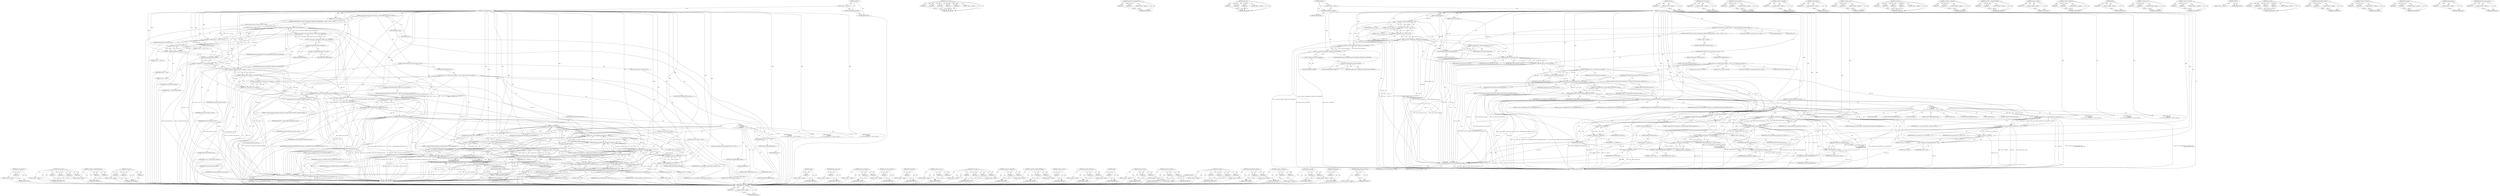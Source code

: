 digraph "floating_point_load_or_store_p" {
vulnerable_259 [label=<(METHOD,decode_signedness)>];
vulnerable_260 [label=<(PARAM,p1)>];
vulnerable_261 [label=<(BLOCK,&lt;empty&gt;,&lt;empty&gt;)>];
vulnerable_262 [label=<(METHOD_RETURN,ANY)>];
vulnerable_234 [label=<(METHOD,perf_sw_event)>];
vulnerable_235 [label=<(PARAM,p1)>];
vulnerable_236 [label=<(PARAM,p2)>];
vulnerable_237 [label=<(PARAM,p3)>];
vulnerable_238 [label=<(PARAM,p4)>];
vulnerable_239 [label=<(PARAM,p5)>];
vulnerable_240 [label=<(BLOCK,&lt;empty&gt;,&lt;empty&gt;)>];
vulnerable_241 [label=<(METHOD_RETURN,ANY)>];
vulnerable_187 [label=<(METHOD,&lt;operator&gt;.indirectFieldAccess)>];
vulnerable_188 [label=<(PARAM,p1)>];
vulnerable_189 [label=<(PARAM,p2)>];
vulnerable_190 [label=<(BLOCK,&lt;empty&gt;,&lt;empty&gt;)>];
vulnerable_191 [label=<(METHOD_RETURN,ANY)>];
vulnerable_211 [label=<(METHOD,ok_for_user)>];
vulnerable_212 [label=<(PARAM,p1)>];
vulnerable_213 [label=<(PARAM,p2)>];
vulnerable_214 [label=<(PARAM,p3)>];
vulnerable_215 [label=<(BLOCK,&lt;empty&gt;,&lt;empty&gt;)>];
vulnerable_216 [label=<(METHOD_RETURN,ANY)>];
vulnerable_6 [label=<(METHOD,&lt;global&gt;)<SUB>1</SUB>>];
vulnerable_7 [label=<(BLOCK,&lt;empty&gt;,&lt;empty&gt;)<SUB>1</SUB>>];
vulnerable_8 [label=<(UNKNOWN,asmlinkage,asmlinkage)<SUB>1</SUB>>];
vulnerable_9 [label=<(METHOD,user_unaligned_trap)<SUB>1</SUB>>];
vulnerable_10 [label=<(PARAM,struct pt_regs *regs)<SUB>1</SUB>>];
vulnerable_11 [label=<(PARAM,unsigned int insn)<SUB>1</SUB>>];
vulnerable_12 [label=<(BLOCK,{
	enum direction dir;

	if(!(current-&gt;thread.f...,{
	enum direction dir;

	if(!(current-&gt;thread.f...)<SUB>2</SUB>>];
vulnerable_13 [label="<(LOCAL,enum direction dir: direction)<SUB>3</SUB>>"];
vulnerable_14 [label=<(CONTROL_STRUCTURE,IF,if (!(current-&gt;thread.flags &amp; SPARC_FLAG_UNALIGNED) ||
	   (((insn &gt;&gt; 30) &amp; 3) != 3)))<SUB>5</SUB>>];
vulnerable_15 [label=<(&lt;operator&gt;.logicalOr,!(current-&gt;thread.flags &amp; SPARC_FLAG_UNALIGNED)...)<SUB>5</SUB>>];
vulnerable_16 [label=<(&lt;operator&gt;.logicalNot,!(current-&gt;thread.flags &amp; SPARC_FLAG_UNALIGNED))<SUB>5</SUB>>];
vulnerable_17 [label=<(&lt;operator&gt;.and,current-&gt;thread.flags &amp; SPARC_FLAG_UNALIGNED)<SUB>5</SUB>>];
vulnerable_18 [label=<(&lt;operator&gt;.fieldAccess,current-&gt;thread.flags)<SUB>5</SUB>>];
vulnerable_19 [label=<(&lt;operator&gt;.indirectFieldAccess,current-&gt;thread)<SUB>5</SUB>>];
vulnerable_20 [label=<(IDENTIFIER,current,current-&gt;thread.flags &amp; SPARC_FLAG_UNALIGNED)<SUB>5</SUB>>];
vulnerable_21 [label=<(FIELD_IDENTIFIER,thread,thread)<SUB>5</SUB>>];
vulnerable_22 [label=<(FIELD_IDENTIFIER,flags,flags)<SUB>5</SUB>>];
vulnerable_23 [label=<(IDENTIFIER,SPARC_FLAG_UNALIGNED,current-&gt;thread.flags &amp; SPARC_FLAG_UNALIGNED)<SUB>5</SUB>>];
vulnerable_24 [label=<(&lt;operator&gt;.notEquals,((insn &gt;&gt; 30) &amp; 3) != 3)<SUB>6</SUB>>];
vulnerable_25 [label=<(&lt;operator&gt;.and,(insn &gt;&gt; 30) &amp; 3)<SUB>6</SUB>>];
vulnerable_26 [label=<(&lt;operator&gt;.arithmeticShiftRight,insn &gt;&gt; 30)<SUB>6</SUB>>];
vulnerable_27 [label=<(IDENTIFIER,insn,insn &gt;&gt; 30)<SUB>6</SUB>>];
vulnerable_28 [label=<(LITERAL,30,insn &gt;&gt; 30)<SUB>6</SUB>>];
vulnerable_29 [label=<(LITERAL,3,(insn &gt;&gt; 30) &amp; 3)<SUB>6</SUB>>];
vulnerable_30 [label=<(LITERAL,3,((insn &gt;&gt; 30) &amp; 3) != 3)<SUB>6</SUB>>];
vulnerable_31 [label=<(BLOCK,&lt;empty&gt;,&lt;empty&gt;)<SUB>7</SUB>>];
vulnerable_32 [label=<(CONTROL_STRUCTURE,GOTO,goto kill_user;)<SUB>7</SUB>>];
vulnerable_33 [label=<(&lt;operator&gt;.assignment,dir = decode_direction(insn))<SUB>8</SUB>>];
vulnerable_34 [label=<(IDENTIFIER,dir,dir = decode_direction(insn))<SUB>8</SUB>>];
vulnerable_35 [label=<(decode_direction,decode_direction(insn))<SUB>8</SUB>>];
vulnerable_36 [label=<(IDENTIFIER,insn,decode_direction(insn))<SUB>8</SUB>>];
vulnerable_37 [label=<(CONTROL_STRUCTURE,IF,if (!ok_for_user(regs, insn, dir)))<SUB>9</SUB>>];
vulnerable_38 [label=<(&lt;operator&gt;.logicalNot,!ok_for_user(regs, insn, dir))<SUB>9</SUB>>];
vulnerable_39 [label=<(ok_for_user,ok_for_user(regs, insn, dir))<SUB>9</SUB>>];
vulnerable_40 [label=<(IDENTIFIER,regs,ok_for_user(regs, insn, dir))<SUB>9</SUB>>];
vulnerable_41 [label=<(IDENTIFIER,insn,ok_for_user(regs, insn, dir))<SUB>9</SUB>>];
vulnerable_42 [label=<(IDENTIFIER,dir,ok_for_user(regs, insn, dir))<SUB>9</SUB>>];
vulnerable_43 [label=<(BLOCK,{
		goto kill_user;
	},{
		goto kill_user;
	})<SUB>9</SUB>>];
vulnerable_44 [label=<(CONTROL_STRUCTURE,GOTO,goto kill_user;)<SUB>10</SUB>>];
vulnerable_45 [label=<(CONTROL_STRUCTURE,ELSE,else)<SUB>11</SUB>>];
vulnerable_46 [label=<(BLOCK,{
		int err, size = decode_access_size(insn);
	...,{
		int err, size = decode_access_size(insn);
	...)<SUB>11</SUB>>];
vulnerable_47 [label="<(LOCAL,int err: int)<SUB>12</SUB>>"];
vulnerable_48 [label="<(LOCAL,int size: int)<SUB>12</SUB>>"];
vulnerable_49 [label=<(&lt;operator&gt;.assignment,size = decode_access_size(insn))<SUB>12</SUB>>];
vulnerable_50 [label=<(IDENTIFIER,size,size = decode_access_size(insn))<SUB>12</SUB>>];
vulnerable_51 [label=<(decode_access_size,decode_access_size(insn))<SUB>12</SUB>>];
vulnerable_52 [label=<(IDENTIFIER,insn,decode_access_size(insn))<SUB>12</SUB>>];
vulnerable_53 [label="<(LOCAL,long unsigned addr: long unsigned)<SUB>13</SUB>>"];
vulnerable_54 [label=<(CONTROL_STRUCTURE,IF,if (floating_point_load_or_store_p(insn)))<SUB>15</SUB>>];
vulnerable_55 [label=<(floating_point_load_or_store_p,floating_point_load_or_store_p(insn))<SUB>15</SUB>>];
vulnerable_56 [label=<(IDENTIFIER,insn,floating_point_load_or_store_p(insn))<SUB>15</SUB>>];
vulnerable_57 [label=<(BLOCK,{
			printk(&quot;User FPU load/store unaligned unsu...,{
			printk(&quot;User FPU load/store unaligned unsu...)<SUB>15</SUB>>];
vulnerable_58 [label=<(printk,printk(&quot;User FPU load/store unaligned unsupport...)<SUB>16</SUB>>];
vulnerable_59 [label=<(LITERAL,&quot;User FPU load/store unaligned unsupported.\n&quot;,printk(&quot;User FPU load/store unaligned unsupport...)<SUB>16</SUB>>];
vulnerable_60 [label=<(CONTROL_STRUCTURE,GOTO,goto kill_user;)<SUB>17</SUB>>];
vulnerable_61 [label=<(&lt;operator&gt;.assignment,addr = compute_effective_address(regs, insn))<SUB>20</SUB>>];
vulnerable_62 [label=<(IDENTIFIER,addr,addr = compute_effective_address(regs, insn))<SUB>20</SUB>>];
vulnerable_63 [label=<(compute_effective_address,compute_effective_address(regs, insn))<SUB>20</SUB>>];
vulnerable_64 [label=<(IDENTIFIER,regs,compute_effective_address(regs, insn))<SUB>20</SUB>>];
vulnerable_65 [label=<(IDENTIFIER,insn,compute_effective_address(regs, insn))<SUB>20</SUB>>];
vulnerable_66 [label=<(perf_sw_event,perf_sw_event(PERF_COUNT_SW_ALIGNMENT_FAULTS, 1...)<SUB>21</SUB>>];
vulnerable_67 [label=<(IDENTIFIER,PERF_COUNT_SW_ALIGNMENT_FAULTS,perf_sw_event(PERF_COUNT_SW_ALIGNMENT_FAULTS, 1...)<SUB>21</SUB>>];
vulnerable_68 [label=<(LITERAL,1,perf_sw_event(PERF_COUNT_SW_ALIGNMENT_FAULTS, 1...)<SUB>21</SUB>>];
vulnerable_69 [label=<(LITERAL,0,perf_sw_event(PERF_COUNT_SW_ALIGNMENT_FAULTS, 1...)<SUB>21</SUB>>];
vulnerable_70 [label=<(IDENTIFIER,regs,perf_sw_event(PERF_COUNT_SW_ALIGNMENT_FAULTS, 1...)<SUB>21</SUB>>];
vulnerable_71 [label=<(IDENTIFIER,addr,perf_sw_event(PERF_COUNT_SW_ALIGNMENT_FAULTS, 1...)<SUB>21</SUB>>];
vulnerable_72 [label=<(CONTROL_STRUCTURE,SWITCH,switch(dir))<SUB>22</SUB>>];
vulnerable_73 [label=<(IDENTIFIER,dir,switch(dir))<SUB>22</SUB>>];
vulnerable_74 [label="<(BLOCK,{
 		case load:
 			err = do_int_load(fetch_reg...,{
 		case load:
 			err = do_int_load(fetch_reg...)<SUB>22</SUB>>"];
vulnerable_75 [label=<(JUMP_TARGET,case)<SUB>23</SUB>>];
vulnerable_76 [label="<(IDENTIFIER,load,{
 		case load:
 			err = do_int_load(fetch_reg...)<SUB>23</SUB>>"];
vulnerable_77 [label=<(&lt;operator&gt;.assignment,err = do_int_load(fetch_reg_addr(((insn&gt;&gt;25)&amp;0x...)<SUB>24</SUB>>];
vulnerable_78 [label=<(IDENTIFIER,err,err = do_int_load(fetch_reg_addr(((insn&gt;&gt;25)&amp;0x...)<SUB>24</SUB>>];
vulnerable_79 [label=<(do_int_load,do_int_load(fetch_reg_addr(((insn&gt;&gt;25)&amp;0x1f),
	...)<SUB>24</SUB>>];
vulnerable_80 [label=<(fetch_reg_addr,fetch_reg_addr(((insn&gt;&gt;25)&amp;0x1f),
							 regs))<SUB>24</SUB>>];
vulnerable_81 [label=<(&lt;operator&gt;.and,(insn&gt;&gt;25)&amp;0x1f)<SUB>24</SUB>>];
vulnerable_82 [label=<(&lt;operator&gt;.arithmeticShiftRight,insn&gt;&gt;25)<SUB>24</SUB>>];
vulnerable_83 [label=<(IDENTIFIER,insn,insn&gt;&gt;25)<SUB>24</SUB>>];
vulnerable_84 [label=<(LITERAL,25,insn&gt;&gt;25)<SUB>24</SUB>>];
vulnerable_85 [label=<(LITERAL,0x1f,(insn&gt;&gt;25)&amp;0x1f)<SUB>24</SUB>>];
vulnerable_86 [label=<(IDENTIFIER,regs,fetch_reg_addr(((insn&gt;&gt;25)&amp;0x1f),
							 regs))<SUB>25</SUB>>];
vulnerable_87 [label=<(IDENTIFIER,size,do_int_load(fetch_reg_addr(((insn&gt;&gt;25)&amp;0x1f),
	...)<SUB>26</SUB>>];
vulnerable_88 [label=<(&lt;operator&gt;.cast,(unsigned long *) addr)<SUB>26</SUB>>];
vulnerable_89 [label=<(UNKNOWN,unsigned long *,unsigned long *)<SUB>26</SUB>>];
vulnerable_90 [label=<(IDENTIFIER,addr,(unsigned long *) addr)<SUB>26</SUB>>];
vulnerable_91 [label=<(decode_signedness,decode_signedness(insn))<SUB>27</SUB>>];
vulnerable_92 [label=<(IDENTIFIER,insn,decode_signedness(insn))<SUB>27</SUB>>];
vulnerable_93 [label=<(CONTROL_STRUCTURE,BREAK,break;)<SUB>28</SUB>>];
vulnerable_94 [label=<(JUMP_TARGET,case)<SUB>30</SUB>>];
vulnerable_95 [label="<(IDENTIFIER,store,{
 		case load:
 			err = do_int_load(fetch_reg...)<SUB>30</SUB>>"];
vulnerable_96 [label=<(&lt;operator&gt;.assignment,err = do_int_store(((insn&gt;&gt;25)&amp;0x1f), size,
			...)<SUB>31</SUB>>];
vulnerable_97 [label=<(IDENTIFIER,err,err = do_int_store(((insn&gt;&gt;25)&amp;0x1f), size,
			...)<SUB>31</SUB>>];
vulnerable_98 [label=<(do_int_store,do_int_store(((insn&gt;&gt;25)&amp;0x1f), size,
					   (...)<SUB>31</SUB>>];
vulnerable_99 [label=<(&lt;operator&gt;.and,(insn&gt;&gt;25)&amp;0x1f)<SUB>31</SUB>>];
vulnerable_100 [label=<(&lt;operator&gt;.arithmeticShiftRight,insn&gt;&gt;25)<SUB>31</SUB>>];
vulnerable_101 [label=<(IDENTIFIER,insn,insn&gt;&gt;25)<SUB>31</SUB>>];
vulnerable_102 [label=<(LITERAL,25,insn&gt;&gt;25)<SUB>31</SUB>>];
vulnerable_103 [label=<(LITERAL,0x1f,(insn&gt;&gt;25)&amp;0x1f)<SUB>31</SUB>>];
vulnerable_104 [label=<(IDENTIFIER,size,do_int_store(((insn&gt;&gt;25)&amp;0x1f), size,
					   (...)<SUB>31</SUB>>];
vulnerable_105 [label=<(&lt;operator&gt;.cast,(unsigned long *) addr)<SUB>32</SUB>>];
vulnerable_106 [label=<(UNKNOWN,unsigned long *,unsigned long *)<SUB>32</SUB>>];
vulnerable_107 [label=<(IDENTIFIER,addr,(unsigned long *) addr)<SUB>32</SUB>>];
vulnerable_108 [label=<(IDENTIFIER,regs,do_int_store(((insn&gt;&gt;25)&amp;0x1f), size,
					   (...)<SUB>32</SUB>>];
vulnerable_109 [label=<(CONTROL_STRUCTURE,BREAK,break;)<SUB>33</SUB>>];
vulnerable_110 [label=<(JUMP_TARGET,case)<SUB>35</SUB>>];
vulnerable_111 [label="<(IDENTIFIER,both,{
 		case load:
 			err = do_int_load(fetch_reg...)<SUB>35</SUB>>"];
vulnerable_112 [label=<(printk,printk(&quot;Unaligned SWAP unsupported.\n&quot;))<SUB>40</SUB>>];
vulnerable_113 [label=<(LITERAL,&quot;Unaligned SWAP unsupported.\n&quot;,printk(&quot;Unaligned SWAP unsupported.\n&quot;))<SUB>40</SUB>>];
vulnerable_114 [label=<(&lt;operator&gt;.assignment,err = -EFAULT)<SUB>41</SUB>>];
vulnerable_115 [label=<(IDENTIFIER,err,err = -EFAULT)<SUB>41</SUB>>];
vulnerable_116 [label=<(&lt;operator&gt;.minus,-EFAULT)<SUB>41</SUB>>];
vulnerable_117 [label=<(IDENTIFIER,EFAULT,-EFAULT)<SUB>41</SUB>>];
vulnerable_118 [label=<(CONTROL_STRUCTURE,BREAK,break;)<SUB>42</SUB>>];
vulnerable_119 [label=<(JUMP_TARGET,default)<SUB>44</SUB>>];
vulnerable_120 [label=<(unaligned_panic,unaligned_panic(&quot;Impossible user unaligned trap.&quot;))<SUB>45</SUB>>];
vulnerable_121 [label=<(LITERAL,&quot;Impossible user unaligned trap.&quot;,unaligned_panic(&quot;Impossible user unaligned trap.&quot;))<SUB>45</SUB>>];
vulnerable_122 [label=<(CONTROL_STRUCTURE,GOTO,goto out;)<SUB>46</SUB>>];
vulnerable_123 [label=<(CONTROL_STRUCTURE,IF,if (err))<SUB>48</SUB>>];
vulnerable_124 [label=<(IDENTIFIER,err,if (err))<SUB>48</SUB>>];
vulnerable_125 [label=<(BLOCK,&lt;empty&gt;,&lt;empty&gt;)<SUB>49</SUB>>];
vulnerable_126 [label=<(CONTROL_STRUCTURE,GOTO,goto kill_user;)<SUB>49</SUB>>];
vulnerable_127 [label=<(CONTROL_STRUCTURE,ELSE,else)<SUB>51</SUB>>];
vulnerable_128 [label=<(BLOCK,&lt;empty&gt;,&lt;empty&gt;)<SUB>51</SUB>>];
vulnerable_129 [label=<(advance,advance(regs))<SUB>51</SUB>>];
vulnerable_130 [label=<(IDENTIFIER,regs,advance(regs))<SUB>51</SUB>>];
vulnerable_131 [label=<(CONTROL_STRUCTURE,GOTO,goto out;)<SUB>52</SUB>>];
vulnerable_132 [label=<(JUMP_TARGET,kill_user)<SUB>55</SUB>>];
vulnerable_133 [label=<(user_mna_trap_fault,user_mna_trap_fault(regs, insn))<SUB>56</SUB>>];
vulnerable_134 [label=<(IDENTIFIER,regs,user_mna_trap_fault(regs, insn))<SUB>56</SUB>>];
vulnerable_135 [label=<(IDENTIFIER,insn,user_mna_trap_fault(regs, insn))<SUB>56</SUB>>];
vulnerable_136 [label=<(JUMP_TARGET,out)<SUB>57</SUB>>];
vulnerable_137 [label=<(METHOD_RETURN,void)<SUB>1</SUB>>];
vulnerable_139 [label=<(METHOD_RETURN,ANY)<SUB>1</SUB>>];
vulnerable_278 [label=<(METHOD,advance)>];
vulnerable_279 [label=<(PARAM,p1)>];
vulnerable_280 [label=<(BLOCK,&lt;empty&gt;,&lt;empty&gt;)>];
vulnerable_281 [label=<(METHOD_RETURN,ANY)>];
vulnerable_217 [label=<(METHOD,decode_access_size)>];
vulnerable_218 [label=<(PARAM,p1)>];
vulnerable_219 [label=<(BLOCK,&lt;empty&gt;,&lt;empty&gt;)>];
vulnerable_220 [label=<(METHOD_RETURN,ANY)>];
vulnerable_282 [label=<(METHOD,user_mna_trap_fault)>];
vulnerable_283 [label=<(PARAM,p1)>];
vulnerable_284 [label=<(PARAM,p2)>];
vulnerable_285 [label=<(BLOCK,&lt;empty&gt;,&lt;empty&gt;)>];
vulnerable_286 [label=<(METHOD_RETURN,ANY)>];
vulnerable_173 [label=<(METHOD,&lt;operator&gt;.logicalNot)>];
vulnerable_174 [label=<(PARAM,p1)>];
vulnerable_175 [label=<(BLOCK,&lt;empty&gt;,&lt;empty&gt;)>];
vulnerable_176 [label=<(METHOD_RETURN,ANY)>];
vulnerable_207 [label=<(METHOD,decode_direction)>];
vulnerable_208 [label=<(PARAM,p1)>];
vulnerable_209 [label=<(BLOCK,&lt;empty&gt;,&lt;empty&gt;)>];
vulnerable_210 [label=<(METHOD_RETURN,ANY)>];
vulnerable_254 [label=<(METHOD,&lt;operator&gt;.cast)>];
vulnerable_255 [label=<(PARAM,p1)>];
vulnerable_256 [label=<(PARAM,p2)>];
vulnerable_257 [label=<(BLOCK,&lt;empty&gt;,&lt;empty&gt;)>];
vulnerable_258 [label=<(METHOD_RETURN,ANY)>];
vulnerable_263 [label=<(METHOD,do_int_store)>];
vulnerable_264 [label=<(PARAM,p1)>];
vulnerable_265 [label=<(PARAM,p2)>];
vulnerable_266 [label=<(PARAM,p3)>];
vulnerable_267 [label=<(PARAM,p4)>];
vulnerable_268 [label=<(BLOCK,&lt;empty&gt;,&lt;empty&gt;)>];
vulnerable_269 [label=<(METHOD_RETURN,ANY)>];
vulnerable_202 [label=<(METHOD,&lt;operator&gt;.assignment)>];
vulnerable_203 [label=<(PARAM,p1)>];
vulnerable_204 [label=<(PARAM,p2)>];
vulnerable_205 [label=<(BLOCK,&lt;empty&gt;,&lt;empty&gt;)>];
vulnerable_206 [label=<(METHOD_RETURN,ANY)>];
vulnerable_197 [label=<(METHOD,&lt;operator&gt;.arithmeticShiftRight)>];
vulnerable_198 [label=<(PARAM,p1)>];
vulnerable_199 [label=<(PARAM,p2)>];
vulnerable_200 [label=<(BLOCK,&lt;empty&gt;,&lt;empty&gt;)>];
vulnerable_201 [label=<(METHOD_RETURN,ANY)>];
vulnerable_270 [label=<(METHOD,&lt;operator&gt;.minus)>];
vulnerable_271 [label=<(PARAM,p1)>];
vulnerable_272 [label=<(BLOCK,&lt;empty&gt;,&lt;empty&gt;)>];
vulnerable_273 [label=<(METHOD_RETURN,ANY)>];
vulnerable_182 [label=<(METHOD,&lt;operator&gt;.fieldAccess)>];
vulnerable_183 [label=<(PARAM,p1)>];
vulnerable_184 [label=<(PARAM,p2)>];
vulnerable_185 [label=<(BLOCK,&lt;empty&gt;,&lt;empty&gt;)>];
vulnerable_186 [label=<(METHOD_RETURN,ANY)>];
vulnerable_225 [label=<(METHOD,printk)>];
vulnerable_226 [label=<(PARAM,p1)>];
vulnerable_227 [label=<(BLOCK,&lt;empty&gt;,&lt;empty&gt;)>];
vulnerable_228 [label=<(METHOD_RETURN,ANY)>];
vulnerable_177 [label=<(METHOD,&lt;operator&gt;.and)>];
vulnerable_178 [label=<(PARAM,p1)>];
vulnerable_179 [label=<(PARAM,p2)>];
vulnerable_180 [label=<(BLOCK,&lt;empty&gt;,&lt;empty&gt;)>];
vulnerable_181 [label=<(METHOD_RETURN,ANY)>];
vulnerable_168 [label=<(METHOD,&lt;operator&gt;.logicalOr)>];
vulnerable_169 [label=<(PARAM,p1)>];
vulnerable_170 [label=<(PARAM,p2)>];
vulnerable_171 [label=<(BLOCK,&lt;empty&gt;,&lt;empty&gt;)>];
vulnerable_172 [label=<(METHOD_RETURN,ANY)>];
vulnerable_162 [label=<(METHOD,&lt;global&gt;)<SUB>1</SUB>>];
vulnerable_163 [label=<(BLOCK,&lt;empty&gt;,&lt;empty&gt;)>];
vulnerable_164 [label=<(METHOD_RETURN,ANY)>];
vulnerable_242 [label=<(METHOD,do_int_load)>];
vulnerable_243 [label=<(PARAM,p1)>];
vulnerable_244 [label=<(PARAM,p2)>];
vulnerable_245 [label=<(PARAM,p3)>];
vulnerable_246 [label=<(PARAM,p4)>];
vulnerable_247 [label=<(BLOCK,&lt;empty&gt;,&lt;empty&gt;)>];
vulnerable_248 [label=<(METHOD_RETURN,ANY)>];
vulnerable_229 [label=<(METHOD,compute_effective_address)>];
vulnerable_230 [label=<(PARAM,p1)>];
vulnerable_231 [label=<(PARAM,p2)>];
vulnerable_232 [label=<(BLOCK,&lt;empty&gt;,&lt;empty&gt;)>];
vulnerable_233 [label=<(METHOD_RETURN,ANY)>];
vulnerable_192 [label=<(METHOD,&lt;operator&gt;.notEquals)>];
vulnerable_193 [label=<(PARAM,p1)>];
vulnerable_194 [label=<(PARAM,p2)>];
vulnerable_195 [label=<(BLOCK,&lt;empty&gt;,&lt;empty&gt;)>];
vulnerable_196 [label=<(METHOD_RETURN,ANY)>];
vulnerable_249 [label=<(METHOD,fetch_reg_addr)>];
vulnerable_250 [label=<(PARAM,p1)>];
vulnerable_251 [label=<(PARAM,p2)>];
vulnerable_252 [label=<(BLOCK,&lt;empty&gt;,&lt;empty&gt;)>];
vulnerable_253 [label=<(METHOD_RETURN,ANY)>];
vulnerable_274 [label=<(METHOD,unaligned_panic)>];
vulnerable_275 [label=<(PARAM,p1)>];
vulnerable_276 [label=<(BLOCK,&lt;empty&gt;,&lt;empty&gt;)>];
vulnerable_277 [label=<(METHOD_RETURN,ANY)>];
vulnerable_221 [label=<(METHOD,floating_point_load_or_store_p)>];
vulnerable_222 [label=<(PARAM,p1)>];
vulnerable_223 [label=<(BLOCK,&lt;empty&gt;,&lt;empty&gt;)>];
vulnerable_224 [label=<(METHOD_RETURN,ANY)>];
fixed_257 [label=<(METHOD,decode_signedness)>];
fixed_258 [label=<(PARAM,p1)>];
fixed_259 [label=<(BLOCK,&lt;empty&gt;,&lt;empty&gt;)>];
fixed_260 [label=<(METHOD_RETURN,ANY)>];
fixed_233 [label=<(METHOD,perf_sw_event)>];
fixed_234 [label=<(PARAM,p1)>];
fixed_235 [label=<(PARAM,p2)>];
fixed_236 [label=<(PARAM,p3)>];
fixed_237 [label=<(PARAM,p4)>];
fixed_238 [label=<(BLOCK,&lt;empty&gt;,&lt;empty&gt;)>];
fixed_239 [label=<(METHOD_RETURN,ANY)>];
fixed_186 [label=<(METHOD,&lt;operator&gt;.indirectFieldAccess)>];
fixed_187 [label=<(PARAM,p1)>];
fixed_188 [label=<(PARAM,p2)>];
fixed_189 [label=<(BLOCK,&lt;empty&gt;,&lt;empty&gt;)>];
fixed_190 [label=<(METHOD_RETURN,ANY)>];
fixed_210 [label=<(METHOD,ok_for_user)>];
fixed_211 [label=<(PARAM,p1)>];
fixed_212 [label=<(PARAM,p2)>];
fixed_213 [label=<(PARAM,p3)>];
fixed_214 [label=<(BLOCK,&lt;empty&gt;,&lt;empty&gt;)>];
fixed_215 [label=<(METHOD_RETURN,ANY)>];
fixed_6 [label=<(METHOD,&lt;global&gt;)<SUB>1</SUB>>];
fixed_7 [label=<(BLOCK,&lt;empty&gt;,&lt;empty&gt;)<SUB>1</SUB>>];
fixed_8 [label=<(UNKNOWN,asmlinkage,asmlinkage)<SUB>1</SUB>>];
fixed_9 [label=<(METHOD,user_unaligned_trap)<SUB>1</SUB>>];
fixed_10 [label=<(PARAM,struct pt_regs *regs)<SUB>1</SUB>>];
fixed_11 [label=<(PARAM,unsigned int insn)<SUB>1</SUB>>];
fixed_12 [label=<(BLOCK,{
	enum direction dir;

	if(!(current-&gt;thread.f...,{
	enum direction dir;

	if(!(current-&gt;thread.f...)<SUB>2</SUB>>];
fixed_13 [label="<(LOCAL,enum direction dir: direction)<SUB>3</SUB>>"];
fixed_14 [label=<(CONTROL_STRUCTURE,IF,if (!(current-&gt;thread.flags &amp; SPARC_FLAG_UNALIGNED) ||
	   (((insn &gt;&gt; 30) &amp; 3) != 3)))<SUB>5</SUB>>];
fixed_15 [label=<(&lt;operator&gt;.logicalOr,!(current-&gt;thread.flags &amp; SPARC_FLAG_UNALIGNED)...)<SUB>5</SUB>>];
fixed_16 [label=<(&lt;operator&gt;.logicalNot,!(current-&gt;thread.flags &amp; SPARC_FLAG_UNALIGNED))<SUB>5</SUB>>];
fixed_17 [label=<(&lt;operator&gt;.and,current-&gt;thread.flags &amp; SPARC_FLAG_UNALIGNED)<SUB>5</SUB>>];
fixed_18 [label=<(&lt;operator&gt;.fieldAccess,current-&gt;thread.flags)<SUB>5</SUB>>];
fixed_19 [label=<(&lt;operator&gt;.indirectFieldAccess,current-&gt;thread)<SUB>5</SUB>>];
fixed_20 [label=<(IDENTIFIER,current,current-&gt;thread.flags &amp; SPARC_FLAG_UNALIGNED)<SUB>5</SUB>>];
fixed_21 [label=<(FIELD_IDENTIFIER,thread,thread)<SUB>5</SUB>>];
fixed_22 [label=<(FIELD_IDENTIFIER,flags,flags)<SUB>5</SUB>>];
fixed_23 [label=<(IDENTIFIER,SPARC_FLAG_UNALIGNED,current-&gt;thread.flags &amp; SPARC_FLAG_UNALIGNED)<SUB>5</SUB>>];
fixed_24 [label=<(&lt;operator&gt;.notEquals,((insn &gt;&gt; 30) &amp; 3) != 3)<SUB>6</SUB>>];
fixed_25 [label=<(&lt;operator&gt;.and,(insn &gt;&gt; 30) &amp; 3)<SUB>6</SUB>>];
fixed_26 [label=<(&lt;operator&gt;.arithmeticShiftRight,insn &gt;&gt; 30)<SUB>6</SUB>>];
fixed_27 [label=<(IDENTIFIER,insn,insn &gt;&gt; 30)<SUB>6</SUB>>];
fixed_28 [label=<(LITERAL,30,insn &gt;&gt; 30)<SUB>6</SUB>>];
fixed_29 [label=<(LITERAL,3,(insn &gt;&gt; 30) &amp; 3)<SUB>6</SUB>>];
fixed_30 [label=<(LITERAL,3,((insn &gt;&gt; 30) &amp; 3) != 3)<SUB>6</SUB>>];
fixed_31 [label=<(BLOCK,&lt;empty&gt;,&lt;empty&gt;)<SUB>7</SUB>>];
fixed_32 [label=<(CONTROL_STRUCTURE,GOTO,goto kill_user;)<SUB>7</SUB>>];
fixed_33 [label=<(&lt;operator&gt;.assignment,dir = decode_direction(insn))<SUB>8</SUB>>];
fixed_34 [label=<(IDENTIFIER,dir,dir = decode_direction(insn))<SUB>8</SUB>>];
fixed_35 [label=<(decode_direction,decode_direction(insn))<SUB>8</SUB>>];
fixed_36 [label=<(IDENTIFIER,insn,decode_direction(insn))<SUB>8</SUB>>];
fixed_37 [label=<(CONTROL_STRUCTURE,IF,if (!ok_for_user(regs, insn, dir)))<SUB>9</SUB>>];
fixed_38 [label=<(&lt;operator&gt;.logicalNot,!ok_for_user(regs, insn, dir))<SUB>9</SUB>>];
fixed_39 [label=<(ok_for_user,ok_for_user(regs, insn, dir))<SUB>9</SUB>>];
fixed_40 [label=<(IDENTIFIER,regs,ok_for_user(regs, insn, dir))<SUB>9</SUB>>];
fixed_41 [label=<(IDENTIFIER,insn,ok_for_user(regs, insn, dir))<SUB>9</SUB>>];
fixed_42 [label=<(IDENTIFIER,dir,ok_for_user(regs, insn, dir))<SUB>9</SUB>>];
fixed_43 [label=<(BLOCK,{
		goto kill_user;
	},{
		goto kill_user;
	})<SUB>9</SUB>>];
fixed_44 [label=<(CONTROL_STRUCTURE,GOTO,goto kill_user;)<SUB>10</SUB>>];
fixed_45 [label=<(CONTROL_STRUCTURE,ELSE,else)<SUB>11</SUB>>];
fixed_46 [label=<(BLOCK,{
		int err, size = decode_access_size(insn);
	...,{
		int err, size = decode_access_size(insn);
	...)<SUB>11</SUB>>];
fixed_47 [label="<(LOCAL,int err: int)<SUB>12</SUB>>"];
fixed_48 [label="<(LOCAL,int size: int)<SUB>12</SUB>>"];
fixed_49 [label=<(&lt;operator&gt;.assignment,size = decode_access_size(insn))<SUB>12</SUB>>];
fixed_50 [label=<(IDENTIFIER,size,size = decode_access_size(insn))<SUB>12</SUB>>];
fixed_51 [label=<(decode_access_size,decode_access_size(insn))<SUB>12</SUB>>];
fixed_52 [label=<(IDENTIFIER,insn,decode_access_size(insn))<SUB>12</SUB>>];
fixed_53 [label="<(LOCAL,long unsigned addr: long unsigned)<SUB>13</SUB>>"];
fixed_54 [label=<(CONTROL_STRUCTURE,IF,if (floating_point_load_or_store_p(insn)))<SUB>15</SUB>>];
fixed_55 [label=<(floating_point_load_or_store_p,floating_point_load_or_store_p(insn))<SUB>15</SUB>>];
fixed_56 [label=<(IDENTIFIER,insn,floating_point_load_or_store_p(insn))<SUB>15</SUB>>];
fixed_57 [label=<(BLOCK,{
			printk(&quot;User FPU load/store unaligned unsu...,{
			printk(&quot;User FPU load/store unaligned unsu...)<SUB>15</SUB>>];
fixed_58 [label=<(printk,printk(&quot;User FPU load/store unaligned unsupport...)<SUB>16</SUB>>];
fixed_59 [label=<(LITERAL,&quot;User FPU load/store unaligned unsupported.\n&quot;,printk(&quot;User FPU load/store unaligned unsupport...)<SUB>16</SUB>>];
fixed_60 [label=<(CONTROL_STRUCTURE,GOTO,goto kill_user;)<SUB>17</SUB>>];
fixed_61 [label=<(&lt;operator&gt;.assignment,addr = compute_effective_address(regs, insn))<SUB>20</SUB>>];
fixed_62 [label=<(IDENTIFIER,addr,addr = compute_effective_address(regs, insn))<SUB>20</SUB>>];
fixed_63 [label=<(compute_effective_address,compute_effective_address(regs, insn))<SUB>20</SUB>>];
fixed_64 [label=<(IDENTIFIER,regs,compute_effective_address(regs, insn))<SUB>20</SUB>>];
fixed_65 [label=<(IDENTIFIER,insn,compute_effective_address(regs, insn))<SUB>20</SUB>>];
fixed_66 [label=<(perf_sw_event,perf_sw_event(PERF_COUNT_SW_ALIGNMENT_FAULTS, 1...)<SUB>21</SUB>>];
fixed_67 [label=<(IDENTIFIER,PERF_COUNT_SW_ALIGNMENT_FAULTS,perf_sw_event(PERF_COUNT_SW_ALIGNMENT_FAULTS, 1...)<SUB>21</SUB>>];
fixed_68 [label=<(LITERAL,1,perf_sw_event(PERF_COUNT_SW_ALIGNMENT_FAULTS, 1...)<SUB>21</SUB>>];
fixed_69 [label=<(IDENTIFIER,regs,perf_sw_event(PERF_COUNT_SW_ALIGNMENT_FAULTS, 1...)<SUB>21</SUB>>];
fixed_70 [label=<(IDENTIFIER,addr,perf_sw_event(PERF_COUNT_SW_ALIGNMENT_FAULTS, 1...)<SUB>21</SUB>>];
fixed_71 [label=<(CONTROL_STRUCTURE,SWITCH,switch(dir))<SUB>22</SUB>>];
fixed_72 [label=<(IDENTIFIER,dir,switch(dir))<SUB>22</SUB>>];
fixed_73 [label="<(BLOCK,{
 		case load:
 			err = do_int_load(fetch_reg...,{
 		case load:
 			err = do_int_load(fetch_reg...)<SUB>22</SUB>>"];
fixed_74 [label=<(JUMP_TARGET,case)<SUB>23</SUB>>];
fixed_75 [label="<(IDENTIFIER,load,{
 		case load:
 			err = do_int_load(fetch_reg...)<SUB>23</SUB>>"];
fixed_76 [label=<(&lt;operator&gt;.assignment,err = do_int_load(fetch_reg_addr(((insn&gt;&gt;25)&amp;0x...)<SUB>24</SUB>>];
fixed_77 [label=<(IDENTIFIER,err,err = do_int_load(fetch_reg_addr(((insn&gt;&gt;25)&amp;0x...)<SUB>24</SUB>>];
fixed_78 [label=<(do_int_load,do_int_load(fetch_reg_addr(((insn&gt;&gt;25)&amp;0x1f),
	...)<SUB>24</SUB>>];
fixed_79 [label=<(fetch_reg_addr,fetch_reg_addr(((insn&gt;&gt;25)&amp;0x1f),
							 regs))<SUB>24</SUB>>];
fixed_80 [label=<(&lt;operator&gt;.and,(insn&gt;&gt;25)&amp;0x1f)<SUB>24</SUB>>];
fixed_81 [label=<(&lt;operator&gt;.arithmeticShiftRight,insn&gt;&gt;25)<SUB>24</SUB>>];
fixed_82 [label=<(IDENTIFIER,insn,insn&gt;&gt;25)<SUB>24</SUB>>];
fixed_83 [label=<(LITERAL,25,insn&gt;&gt;25)<SUB>24</SUB>>];
fixed_84 [label=<(LITERAL,0x1f,(insn&gt;&gt;25)&amp;0x1f)<SUB>24</SUB>>];
fixed_85 [label=<(IDENTIFIER,regs,fetch_reg_addr(((insn&gt;&gt;25)&amp;0x1f),
							 regs))<SUB>25</SUB>>];
fixed_86 [label=<(IDENTIFIER,size,do_int_load(fetch_reg_addr(((insn&gt;&gt;25)&amp;0x1f),
	...)<SUB>26</SUB>>];
fixed_87 [label=<(&lt;operator&gt;.cast,(unsigned long *) addr)<SUB>26</SUB>>];
fixed_88 [label=<(UNKNOWN,unsigned long *,unsigned long *)<SUB>26</SUB>>];
fixed_89 [label=<(IDENTIFIER,addr,(unsigned long *) addr)<SUB>26</SUB>>];
fixed_90 [label=<(decode_signedness,decode_signedness(insn))<SUB>27</SUB>>];
fixed_91 [label=<(IDENTIFIER,insn,decode_signedness(insn))<SUB>27</SUB>>];
fixed_92 [label=<(CONTROL_STRUCTURE,BREAK,break;)<SUB>28</SUB>>];
fixed_93 [label=<(JUMP_TARGET,case)<SUB>30</SUB>>];
fixed_94 [label="<(IDENTIFIER,store,{
 		case load:
 			err = do_int_load(fetch_reg...)<SUB>30</SUB>>"];
fixed_95 [label=<(&lt;operator&gt;.assignment,err = do_int_store(((insn&gt;&gt;25)&amp;0x1f), size,
			...)<SUB>31</SUB>>];
fixed_96 [label=<(IDENTIFIER,err,err = do_int_store(((insn&gt;&gt;25)&amp;0x1f), size,
			...)<SUB>31</SUB>>];
fixed_97 [label=<(do_int_store,do_int_store(((insn&gt;&gt;25)&amp;0x1f), size,
					   (...)<SUB>31</SUB>>];
fixed_98 [label=<(&lt;operator&gt;.and,(insn&gt;&gt;25)&amp;0x1f)<SUB>31</SUB>>];
fixed_99 [label=<(&lt;operator&gt;.arithmeticShiftRight,insn&gt;&gt;25)<SUB>31</SUB>>];
fixed_100 [label=<(IDENTIFIER,insn,insn&gt;&gt;25)<SUB>31</SUB>>];
fixed_101 [label=<(LITERAL,25,insn&gt;&gt;25)<SUB>31</SUB>>];
fixed_102 [label=<(LITERAL,0x1f,(insn&gt;&gt;25)&amp;0x1f)<SUB>31</SUB>>];
fixed_103 [label=<(IDENTIFIER,size,do_int_store(((insn&gt;&gt;25)&amp;0x1f), size,
					   (...)<SUB>31</SUB>>];
fixed_104 [label=<(&lt;operator&gt;.cast,(unsigned long *) addr)<SUB>32</SUB>>];
fixed_105 [label=<(UNKNOWN,unsigned long *,unsigned long *)<SUB>32</SUB>>];
fixed_106 [label=<(IDENTIFIER,addr,(unsigned long *) addr)<SUB>32</SUB>>];
fixed_107 [label=<(IDENTIFIER,regs,do_int_store(((insn&gt;&gt;25)&amp;0x1f), size,
					   (...)<SUB>32</SUB>>];
fixed_108 [label=<(CONTROL_STRUCTURE,BREAK,break;)<SUB>33</SUB>>];
fixed_109 [label=<(JUMP_TARGET,case)<SUB>35</SUB>>];
fixed_110 [label="<(IDENTIFIER,both,{
 		case load:
 			err = do_int_load(fetch_reg...)<SUB>35</SUB>>"];
fixed_111 [label=<(printk,printk(&quot;Unaligned SWAP unsupported.\n&quot;))<SUB>40</SUB>>];
fixed_112 [label=<(LITERAL,&quot;Unaligned SWAP unsupported.\n&quot;,printk(&quot;Unaligned SWAP unsupported.\n&quot;))<SUB>40</SUB>>];
fixed_113 [label=<(&lt;operator&gt;.assignment,err = -EFAULT)<SUB>41</SUB>>];
fixed_114 [label=<(IDENTIFIER,err,err = -EFAULT)<SUB>41</SUB>>];
fixed_115 [label=<(&lt;operator&gt;.minus,-EFAULT)<SUB>41</SUB>>];
fixed_116 [label=<(IDENTIFIER,EFAULT,-EFAULT)<SUB>41</SUB>>];
fixed_117 [label=<(CONTROL_STRUCTURE,BREAK,break;)<SUB>42</SUB>>];
fixed_118 [label=<(JUMP_TARGET,default)<SUB>44</SUB>>];
fixed_119 [label=<(unaligned_panic,unaligned_panic(&quot;Impossible user unaligned trap.&quot;))<SUB>45</SUB>>];
fixed_120 [label=<(LITERAL,&quot;Impossible user unaligned trap.&quot;,unaligned_panic(&quot;Impossible user unaligned trap.&quot;))<SUB>45</SUB>>];
fixed_121 [label=<(CONTROL_STRUCTURE,GOTO,goto out;)<SUB>46</SUB>>];
fixed_122 [label=<(CONTROL_STRUCTURE,IF,if (err))<SUB>48</SUB>>];
fixed_123 [label=<(IDENTIFIER,err,if (err))<SUB>48</SUB>>];
fixed_124 [label=<(BLOCK,&lt;empty&gt;,&lt;empty&gt;)<SUB>49</SUB>>];
fixed_125 [label=<(CONTROL_STRUCTURE,GOTO,goto kill_user;)<SUB>49</SUB>>];
fixed_126 [label=<(CONTROL_STRUCTURE,ELSE,else)<SUB>51</SUB>>];
fixed_127 [label=<(BLOCK,&lt;empty&gt;,&lt;empty&gt;)<SUB>51</SUB>>];
fixed_128 [label=<(advance,advance(regs))<SUB>51</SUB>>];
fixed_129 [label=<(IDENTIFIER,regs,advance(regs))<SUB>51</SUB>>];
fixed_130 [label=<(CONTROL_STRUCTURE,GOTO,goto out;)<SUB>52</SUB>>];
fixed_131 [label=<(JUMP_TARGET,kill_user)<SUB>55</SUB>>];
fixed_132 [label=<(user_mna_trap_fault,user_mna_trap_fault(regs, insn))<SUB>56</SUB>>];
fixed_133 [label=<(IDENTIFIER,regs,user_mna_trap_fault(regs, insn))<SUB>56</SUB>>];
fixed_134 [label=<(IDENTIFIER,insn,user_mna_trap_fault(regs, insn))<SUB>56</SUB>>];
fixed_135 [label=<(JUMP_TARGET,out)<SUB>57</SUB>>];
fixed_136 [label=<(METHOD_RETURN,void)<SUB>1</SUB>>];
fixed_138 [label=<(METHOD_RETURN,ANY)<SUB>1</SUB>>];
fixed_276 [label=<(METHOD,advance)>];
fixed_277 [label=<(PARAM,p1)>];
fixed_278 [label=<(BLOCK,&lt;empty&gt;,&lt;empty&gt;)>];
fixed_279 [label=<(METHOD_RETURN,ANY)>];
fixed_216 [label=<(METHOD,decode_access_size)>];
fixed_217 [label=<(PARAM,p1)>];
fixed_218 [label=<(BLOCK,&lt;empty&gt;,&lt;empty&gt;)>];
fixed_219 [label=<(METHOD_RETURN,ANY)>];
fixed_280 [label=<(METHOD,user_mna_trap_fault)>];
fixed_281 [label=<(PARAM,p1)>];
fixed_282 [label=<(PARAM,p2)>];
fixed_283 [label=<(BLOCK,&lt;empty&gt;,&lt;empty&gt;)>];
fixed_284 [label=<(METHOD_RETURN,ANY)>];
fixed_172 [label=<(METHOD,&lt;operator&gt;.logicalNot)>];
fixed_173 [label=<(PARAM,p1)>];
fixed_174 [label=<(BLOCK,&lt;empty&gt;,&lt;empty&gt;)>];
fixed_175 [label=<(METHOD_RETURN,ANY)>];
fixed_206 [label=<(METHOD,decode_direction)>];
fixed_207 [label=<(PARAM,p1)>];
fixed_208 [label=<(BLOCK,&lt;empty&gt;,&lt;empty&gt;)>];
fixed_209 [label=<(METHOD_RETURN,ANY)>];
fixed_252 [label=<(METHOD,&lt;operator&gt;.cast)>];
fixed_253 [label=<(PARAM,p1)>];
fixed_254 [label=<(PARAM,p2)>];
fixed_255 [label=<(BLOCK,&lt;empty&gt;,&lt;empty&gt;)>];
fixed_256 [label=<(METHOD_RETURN,ANY)>];
fixed_261 [label=<(METHOD,do_int_store)>];
fixed_262 [label=<(PARAM,p1)>];
fixed_263 [label=<(PARAM,p2)>];
fixed_264 [label=<(PARAM,p3)>];
fixed_265 [label=<(PARAM,p4)>];
fixed_266 [label=<(BLOCK,&lt;empty&gt;,&lt;empty&gt;)>];
fixed_267 [label=<(METHOD_RETURN,ANY)>];
fixed_201 [label=<(METHOD,&lt;operator&gt;.assignment)>];
fixed_202 [label=<(PARAM,p1)>];
fixed_203 [label=<(PARAM,p2)>];
fixed_204 [label=<(BLOCK,&lt;empty&gt;,&lt;empty&gt;)>];
fixed_205 [label=<(METHOD_RETURN,ANY)>];
fixed_196 [label=<(METHOD,&lt;operator&gt;.arithmeticShiftRight)>];
fixed_197 [label=<(PARAM,p1)>];
fixed_198 [label=<(PARAM,p2)>];
fixed_199 [label=<(BLOCK,&lt;empty&gt;,&lt;empty&gt;)>];
fixed_200 [label=<(METHOD_RETURN,ANY)>];
fixed_268 [label=<(METHOD,&lt;operator&gt;.minus)>];
fixed_269 [label=<(PARAM,p1)>];
fixed_270 [label=<(BLOCK,&lt;empty&gt;,&lt;empty&gt;)>];
fixed_271 [label=<(METHOD_RETURN,ANY)>];
fixed_181 [label=<(METHOD,&lt;operator&gt;.fieldAccess)>];
fixed_182 [label=<(PARAM,p1)>];
fixed_183 [label=<(PARAM,p2)>];
fixed_184 [label=<(BLOCK,&lt;empty&gt;,&lt;empty&gt;)>];
fixed_185 [label=<(METHOD_RETURN,ANY)>];
fixed_224 [label=<(METHOD,printk)>];
fixed_225 [label=<(PARAM,p1)>];
fixed_226 [label=<(BLOCK,&lt;empty&gt;,&lt;empty&gt;)>];
fixed_227 [label=<(METHOD_RETURN,ANY)>];
fixed_176 [label=<(METHOD,&lt;operator&gt;.and)>];
fixed_177 [label=<(PARAM,p1)>];
fixed_178 [label=<(PARAM,p2)>];
fixed_179 [label=<(BLOCK,&lt;empty&gt;,&lt;empty&gt;)>];
fixed_180 [label=<(METHOD_RETURN,ANY)>];
fixed_167 [label=<(METHOD,&lt;operator&gt;.logicalOr)>];
fixed_168 [label=<(PARAM,p1)>];
fixed_169 [label=<(PARAM,p2)>];
fixed_170 [label=<(BLOCK,&lt;empty&gt;,&lt;empty&gt;)>];
fixed_171 [label=<(METHOD_RETURN,ANY)>];
fixed_161 [label=<(METHOD,&lt;global&gt;)<SUB>1</SUB>>];
fixed_162 [label=<(BLOCK,&lt;empty&gt;,&lt;empty&gt;)>];
fixed_163 [label=<(METHOD_RETURN,ANY)>];
fixed_240 [label=<(METHOD,do_int_load)>];
fixed_241 [label=<(PARAM,p1)>];
fixed_242 [label=<(PARAM,p2)>];
fixed_243 [label=<(PARAM,p3)>];
fixed_244 [label=<(PARAM,p4)>];
fixed_245 [label=<(BLOCK,&lt;empty&gt;,&lt;empty&gt;)>];
fixed_246 [label=<(METHOD_RETURN,ANY)>];
fixed_228 [label=<(METHOD,compute_effective_address)>];
fixed_229 [label=<(PARAM,p1)>];
fixed_230 [label=<(PARAM,p2)>];
fixed_231 [label=<(BLOCK,&lt;empty&gt;,&lt;empty&gt;)>];
fixed_232 [label=<(METHOD_RETURN,ANY)>];
fixed_191 [label=<(METHOD,&lt;operator&gt;.notEquals)>];
fixed_192 [label=<(PARAM,p1)>];
fixed_193 [label=<(PARAM,p2)>];
fixed_194 [label=<(BLOCK,&lt;empty&gt;,&lt;empty&gt;)>];
fixed_195 [label=<(METHOD_RETURN,ANY)>];
fixed_247 [label=<(METHOD,fetch_reg_addr)>];
fixed_248 [label=<(PARAM,p1)>];
fixed_249 [label=<(PARAM,p2)>];
fixed_250 [label=<(BLOCK,&lt;empty&gt;,&lt;empty&gt;)>];
fixed_251 [label=<(METHOD_RETURN,ANY)>];
fixed_272 [label=<(METHOD,unaligned_panic)>];
fixed_273 [label=<(PARAM,p1)>];
fixed_274 [label=<(BLOCK,&lt;empty&gt;,&lt;empty&gt;)>];
fixed_275 [label=<(METHOD_RETURN,ANY)>];
fixed_220 [label=<(METHOD,floating_point_load_or_store_p)>];
fixed_221 [label=<(PARAM,p1)>];
fixed_222 [label=<(BLOCK,&lt;empty&gt;,&lt;empty&gt;)>];
fixed_223 [label=<(METHOD_RETURN,ANY)>];
vulnerable_259 -> vulnerable_260  [key=0, label="AST: "];
vulnerable_259 -> vulnerable_260  [key=1, label="DDG: "];
vulnerable_259 -> vulnerable_261  [key=0, label="AST: "];
vulnerable_259 -> vulnerable_262  [key=0, label="AST: "];
vulnerable_259 -> vulnerable_262  [key=1, label="CFG: "];
vulnerable_260 -> vulnerable_262  [key=0, label="DDG: p1"];
vulnerable_234 -> vulnerable_235  [key=0, label="AST: "];
vulnerable_234 -> vulnerable_235  [key=1, label="DDG: "];
vulnerable_234 -> vulnerable_240  [key=0, label="AST: "];
vulnerable_234 -> vulnerable_236  [key=0, label="AST: "];
vulnerable_234 -> vulnerable_236  [key=1, label="DDG: "];
vulnerable_234 -> vulnerable_241  [key=0, label="AST: "];
vulnerable_234 -> vulnerable_241  [key=1, label="CFG: "];
vulnerable_234 -> vulnerable_237  [key=0, label="AST: "];
vulnerable_234 -> vulnerable_237  [key=1, label="DDG: "];
vulnerable_234 -> vulnerable_238  [key=0, label="AST: "];
vulnerable_234 -> vulnerable_238  [key=1, label="DDG: "];
vulnerable_234 -> vulnerable_239  [key=0, label="AST: "];
vulnerable_234 -> vulnerable_239  [key=1, label="DDG: "];
vulnerable_235 -> vulnerable_241  [key=0, label="DDG: p1"];
vulnerable_236 -> vulnerable_241  [key=0, label="DDG: p2"];
vulnerable_237 -> vulnerable_241  [key=0, label="DDG: p3"];
vulnerable_238 -> vulnerable_241  [key=0, label="DDG: p4"];
vulnerable_239 -> vulnerable_241  [key=0, label="DDG: p5"];
vulnerable_187 -> vulnerable_188  [key=0, label="AST: "];
vulnerable_187 -> vulnerable_188  [key=1, label="DDG: "];
vulnerable_187 -> vulnerable_190  [key=0, label="AST: "];
vulnerable_187 -> vulnerable_189  [key=0, label="AST: "];
vulnerable_187 -> vulnerable_189  [key=1, label="DDG: "];
vulnerable_187 -> vulnerable_191  [key=0, label="AST: "];
vulnerable_187 -> vulnerable_191  [key=1, label="CFG: "];
vulnerable_188 -> vulnerable_191  [key=0, label="DDG: p1"];
vulnerable_189 -> vulnerable_191  [key=0, label="DDG: p2"];
vulnerable_211 -> vulnerable_212  [key=0, label="AST: "];
vulnerable_211 -> vulnerable_212  [key=1, label="DDG: "];
vulnerable_211 -> vulnerable_215  [key=0, label="AST: "];
vulnerable_211 -> vulnerable_213  [key=0, label="AST: "];
vulnerable_211 -> vulnerable_213  [key=1, label="DDG: "];
vulnerable_211 -> vulnerable_216  [key=0, label="AST: "];
vulnerable_211 -> vulnerable_216  [key=1, label="CFG: "];
vulnerable_211 -> vulnerable_214  [key=0, label="AST: "];
vulnerable_211 -> vulnerable_214  [key=1, label="DDG: "];
vulnerable_212 -> vulnerable_216  [key=0, label="DDG: p1"];
vulnerable_213 -> vulnerable_216  [key=0, label="DDG: p2"];
vulnerable_214 -> vulnerable_216  [key=0, label="DDG: p3"];
vulnerable_6 -> vulnerable_7  [key=0, label="AST: "];
vulnerable_6 -> vulnerable_139  [key=0, label="AST: "];
vulnerable_6 -> vulnerable_8  [key=0, label="CFG: "];
vulnerable_7 -> vulnerable_8  [key=0, label="AST: "];
vulnerable_7 -> vulnerable_9  [key=0, label="AST: "];
vulnerable_8 -> vulnerable_139  [key=0, label="CFG: "];
vulnerable_9 -> vulnerable_10  [key=0, label="AST: "];
vulnerable_9 -> vulnerable_10  [key=1, label="DDG: "];
vulnerable_9 -> vulnerable_11  [key=0, label="AST: "];
vulnerable_9 -> vulnerable_11  [key=1, label="DDG: "];
vulnerable_9 -> vulnerable_12  [key=0, label="AST: "];
vulnerable_9 -> vulnerable_137  [key=0, label="AST: "];
vulnerable_9 -> vulnerable_21  [key=0, label="CFG: "];
vulnerable_9 -> vulnerable_133  [key=0, label="DDG: "];
vulnerable_9 -> vulnerable_35  [key=0, label="DDG: "];
vulnerable_9 -> vulnerable_24  [key=0, label="DDG: "];
vulnerable_9 -> vulnerable_39  [key=0, label="DDG: "];
vulnerable_9 -> vulnerable_17  [key=0, label="DDG: "];
vulnerable_9 -> vulnerable_25  [key=0, label="DDG: "];
vulnerable_9 -> vulnerable_66  [key=0, label="DDG: "];
vulnerable_9 -> vulnerable_73  [key=0, label="DDG: "];
vulnerable_9 -> vulnerable_124  [key=0, label="DDG: "];
vulnerable_9 -> vulnerable_26  [key=0, label="DDG: "];
vulnerable_9 -> vulnerable_51  [key=0, label="DDG: "];
vulnerable_9 -> vulnerable_55  [key=0, label="DDG: "];
vulnerable_9 -> vulnerable_63  [key=0, label="DDG: "];
vulnerable_9 -> vulnerable_76  [key=0, label="DDG: "];
vulnerable_9 -> vulnerable_95  [key=0, label="DDG: "];
vulnerable_9 -> vulnerable_111  [key=0, label="DDG: "];
vulnerable_9 -> vulnerable_58  [key=0, label="DDG: "];
vulnerable_9 -> vulnerable_112  [key=0, label="DDG: "];
vulnerable_9 -> vulnerable_120  [key=0, label="DDG: "];
vulnerable_9 -> vulnerable_79  [key=0, label="DDG: "];
vulnerable_9 -> vulnerable_98  [key=0, label="DDG: "];
vulnerable_9 -> vulnerable_116  [key=0, label="DDG: "];
vulnerable_9 -> vulnerable_129  [key=0, label="DDG: "];
vulnerable_9 -> vulnerable_80  [key=0, label="DDG: "];
vulnerable_9 -> vulnerable_88  [key=0, label="DDG: "];
vulnerable_9 -> vulnerable_91  [key=0, label="DDG: "];
vulnerable_9 -> vulnerable_99  [key=0, label="DDG: "];
vulnerable_9 -> vulnerable_105  [key=0, label="DDG: "];
vulnerable_9 -> vulnerable_81  [key=0, label="DDG: "];
vulnerable_9 -> vulnerable_100  [key=0, label="DDG: "];
vulnerable_9 -> vulnerable_82  [key=0, label="DDG: "];
vulnerable_10 -> vulnerable_133  [key=0, label="DDG: regs"];
vulnerable_10 -> vulnerable_39  [key=0, label="DDG: regs"];
vulnerable_11 -> vulnerable_133  [key=0, label="DDG: insn"];
vulnerable_11 -> vulnerable_35  [key=0, label="DDG: insn"];
vulnerable_11 -> vulnerable_26  [key=0, label="DDG: insn"];
vulnerable_12 -> vulnerable_13  [key=0, label="AST: "];
vulnerable_12 -> vulnerable_14  [key=0, label="AST: "];
vulnerable_12 -> vulnerable_33  [key=0, label="AST: "];
vulnerable_12 -> vulnerable_37  [key=0, label="AST: "];
vulnerable_12 -> vulnerable_132  [key=0, label="AST: "];
vulnerable_12 -> vulnerable_133  [key=0, label="AST: "];
vulnerable_12 -> vulnerable_136  [key=0, label="AST: "];
vulnerable_14 -> vulnerable_15  [key=0, label="AST: "];
vulnerable_14 -> vulnerable_31  [key=0, label="AST: "];
vulnerable_15 -> vulnerable_16  [key=0, label="AST: "];
vulnerable_15 -> vulnerable_24  [key=0, label="AST: "];
vulnerable_15 -> vulnerable_133  [key=0, label="CFG: "];
vulnerable_15 -> vulnerable_133  [key=1, label="CDG: "];
vulnerable_15 -> vulnerable_35  [key=0, label="CFG: "];
vulnerable_15 -> vulnerable_35  [key=1, label="CDG: "];
vulnerable_15 -> vulnerable_137  [key=0, label="DDG: !(current-&gt;thread.flags &amp; SPARC_FLAG_UNALIGNED)"];
vulnerable_15 -> vulnerable_137  [key=1, label="DDG: ((insn &gt;&gt; 30) &amp; 3) != 3"];
vulnerable_15 -> vulnerable_137  [key=2, label="DDG: !(current-&gt;thread.flags &amp; SPARC_FLAG_UNALIGNED) ||
	   (((insn &gt;&gt; 30) &amp; 3) != 3)"];
vulnerable_15 -> vulnerable_38  [key=0, label="CDG: "];
vulnerable_15 -> vulnerable_33  [key=0, label="CDG: "];
vulnerable_15 -> vulnerable_39  [key=0, label="CDG: "];
vulnerable_16 -> vulnerable_17  [key=0, label="AST: "];
vulnerable_16 -> vulnerable_15  [key=0, label="CFG: "];
vulnerable_16 -> vulnerable_15  [key=1, label="DDG: current-&gt;thread.flags &amp; SPARC_FLAG_UNALIGNED"];
vulnerable_16 -> vulnerable_26  [key=0, label="CFG: "];
vulnerable_16 -> vulnerable_26  [key=1, label="CDG: "];
vulnerable_16 -> vulnerable_137  [key=0, label="DDG: current-&gt;thread.flags &amp; SPARC_FLAG_UNALIGNED"];
vulnerable_16 -> vulnerable_25  [key=0, label="CDG: "];
vulnerable_16 -> vulnerable_24  [key=0, label="CDG: "];
vulnerable_17 -> vulnerable_18  [key=0, label="AST: "];
vulnerable_17 -> vulnerable_23  [key=0, label="AST: "];
vulnerable_17 -> vulnerable_16  [key=0, label="CFG: "];
vulnerable_17 -> vulnerable_16  [key=1, label="DDG: current-&gt;thread.flags"];
vulnerable_17 -> vulnerable_16  [key=2, label="DDG: SPARC_FLAG_UNALIGNED"];
vulnerable_17 -> vulnerable_137  [key=0, label="DDG: current-&gt;thread.flags"];
vulnerable_17 -> vulnerable_137  [key=1, label="DDG: SPARC_FLAG_UNALIGNED"];
vulnerable_18 -> vulnerable_19  [key=0, label="AST: "];
vulnerable_18 -> vulnerable_22  [key=0, label="AST: "];
vulnerable_18 -> vulnerable_17  [key=0, label="CFG: "];
vulnerable_19 -> vulnerable_20  [key=0, label="AST: "];
vulnerable_19 -> vulnerable_21  [key=0, label="AST: "];
vulnerable_19 -> vulnerable_22  [key=0, label="CFG: "];
vulnerable_21 -> vulnerable_19  [key=0, label="CFG: "];
vulnerable_22 -> vulnerable_18  [key=0, label="CFG: "];
vulnerable_24 -> vulnerable_25  [key=0, label="AST: "];
vulnerable_24 -> vulnerable_30  [key=0, label="AST: "];
vulnerable_24 -> vulnerable_15  [key=0, label="CFG: "];
vulnerable_24 -> vulnerable_15  [key=1, label="DDG: (insn &gt;&gt; 30) &amp; 3"];
vulnerable_24 -> vulnerable_15  [key=2, label="DDG: 3"];
vulnerable_24 -> vulnerable_137  [key=0, label="DDG: (insn &gt;&gt; 30) &amp; 3"];
vulnerable_25 -> vulnerable_26  [key=0, label="AST: "];
vulnerable_25 -> vulnerable_29  [key=0, label="AST: "];
vulnerable_25 -> vulnerable_24  [key=0, label="CFG: "];
vulnerable_25 -> vulnerable_24  [key=1, label="DDG: insn &gt;&gt; 30"];
vulnerable_25 -> vulnerable_24  [key=2, label="DDG: 3"];
vulnerable_25 -> vulnerable_137  [key=0, label="DDG: insn &gt;&gt; 30"];
vulnerable_26 -> vulnerable_27  [key=0, label="AST: "];
vulnerable_26 -> vulnerable_28  [key=0, label="AST: "];
vulnerable_26 -> vulnerable_25  [key=0, label="CFG: "];
vulnerable_26 -> vulnerable_25  [key=1, label="DDG: insn"];
vulnerable_26 -> vulnerable_25  [key=2, label="DDG: 30"];
vulnerable_26 -> vulnerable_133  [key=0, label="DDG: insn"];
vulnerable_26 -> vulnerable_35  [key=0, label="DDG: insn"];
vulnerable_31 -> vulnerable_32  [key=0, label="AST: "];
vulnerable_33 -> vulnerable_34  [key=0, label="AST: "];
vulnerable_33 -> vulnerable_35  [key=0, label="AST: "];
vulnerable_33 -> vulnerable_39  [key=0, label="CFG: "];
vulnerable_33 -> vulnerable_39  [key=1, label="DDG: dir"];
vulnerable_33 -> vulnerable_137  [key=0, label="DDG: decode_direction(insn)"];
vulnerable_33 -> vulnerable_137  [key=1, label="DDG: dir = decode_direction(insn)"];
vulnerable_35 -> vulnerable_36  [key=0, label="AST: "];
vulnerable_35 -> vulnerable_33  [key=0, label="CFG: "];
vulnerable_35 -> vulnerable_33  [key=1, label="DDG: insn"];
vulnerable_35 -> vulnerable_39  [key=0, label="DDG: insn"];
vulnerable_37 -> vulnerable_38  [key=0, label="AST: "];
vulnerable_37 -> vulnerable_43  [key=0, label="AST: "];
vulnerable_37 -> vulnerable_45  [key=0, label="AST: "];
vulnerable_38 -> vulnerable_39  [key=0, label="AST: "];
vulnerable_38 -> vulnerable_133  [key=0, label="CFG: "];
vulnerable_38 -> vulnerable_133  [key=1, label="CDG: "];
vulnerable_38 -> vulnerable_51  [key=0, label="CFG: "];
vulnerable_38 -> vulnerable_51  [key=1, label="CDG: "];
vulnerable_38 -> vulnerable_137  [key=0, label="DDG: ok_for_user(regs, insn, dir)"];
vulnerable_38 -> vulnerable_137  [key=1, label="DDG: !ok_for_user(regs, insn, dir)"];
vulnerable_38 -> vulnerable_49  [key=0, label="CDG: "];
vulnerable_38 -> vulnerable_55  [key=0, label="CDG: "];
vulnerable_39 -> vulnerable_40  [key=0, label="AST: "];
vulnerable_39 -> vulnerable_41  [key=0, label="AST: "];
vulnerable_39 -> vulnerable_42  [key=0, label="AST: "];
vulnerable_39 -> vulnerable_38  [key=0, label="CFG: "];
vulnerable_39 -> vulnerable_38  [key=1, label="DDG: regs"];
vulnerable_39 -> vulnerable_38  [key=2, label="DDG: insn"];
vulnerable_39 -> vulnerable_38  [key=3, label="DDG: dir"];
vulnerable_39 -> vulnerable_137  [key=0, label="DDG: dir"];
vulnerable_39 -> vulnerable_133  [key=0, label="DDG: regs"];
vulnerable_39 -> vulnerable_133  [key=1, label="DDG: insn"];
vulnerable_39 -> vulnerable_51  [key=0, label="DDG: insn"];
vulnerable_39 -> vulnerable_63  [key=0, label="DDG: regs"];
vulnerable_43 -> vulnerable_44  [key=0, label="AST: "];
vulnerable_45 -> vulnerable_46  [key=0, label="AST: "];
vulnerable_46 -> vulnerable_47  [key=0, label="AST: "];
vulnerable_46 -> vulnerable_48  [key=0, label="AST: "];
vulnerable_46 -> vulnerable_49  [key=0, label="AST: "];
vulnerable_46 -> vulnerable_53  [key=0, label="AST: "];
vulnerable_46 -> vulnerable_54  [key=0, label="AST: "];
vulnerable_46 -> vulnerable_61  [key=0, label="AST: "];
vulnerable_46 -> vulnerable_66  [key=0, label="AST: "];
vulnerable_46 -> vulnerable_72  [key=0, label="AST: "];
vulnerable_46 -> vulnerable_123  [key=0, label="AST: "];
vulnerable_46 -> vulnerable_131  [key=0, label="AST: "];
vulnerable_49 -> vulnerable_50  [key=0, label="AST: "];
vulnerable_49 -> vulnerable_51  [key=0, label="AST: "];
vulnerable_49 -> vulnerable_55  [key=0, label="CFG: "];
vulnerable_49 -> vulnerable_137  [key=0, label="DDG: size"];
vulnerable_49 -> vulnerable_137  [key=1, label="DDG: decode_access_size(insn)"];
vulnerable_49 -> vulnerable_137  [key=2, label="DDG: size = decode_access_size(insn)"];
vulnerable_49 -> vulnerable_79  [key=0, label="DDG: size"];
vulnerable_49 -> vulnerable_98  [key=0, label="DDG: size"];
vulnerable_51 -> vulnerable_52  [key=0, label="AST: "];
vulnerable_51 -> vulnerable_49  [key=0, label="CFG: "];
vulnerable_51 -> vulnerable_49  [key=1, label="DDG: insn"];
vulnerable_51 -> vulnerable_55  [key=0, label="DDG: insn"];
vulnerable_54 -> vulnerable_55  [key=0, label="AST: "];
vulnerable_54 -> vulnerable_57  [key=0, label="AST: "];
vulnerable_55 -> vulnerable_56  [key=0, label="AST: "];
vulnerable_55 -> vulnerable_58  [key=0, label="CFG: "];
vulnerable_55 -> vulnerable_58  [key=1, label="CDG: "];
vulnerable_55 -> vulnerable_63  [key=0, label="CFG: "];
vulnerable_55 -> vulnerable_63  [key=1, label="DDG: insn"];
vulnerable_55 -> vulnerable_63  [key=2, label="CDG: "];
vulnerable_55 -> vulnerable_137  [key=0, label="DDG: floating_point_load_or_store_p(insn)"];
vulnerable_55 -> vulnerable_133  [key=0, label="DDG: insn"];
vulnerable_55 -> vulnerable_133  [key=1, label="CDG: "];
vulnerable_55 -> vulnerable_73  [key=0, label="CDG: "];
vulnerable_55 -> vulnerable_61  [key=0, label="CDG: "];
vulnerable_55 -> vulnerable_66  [key=0, label="CDG: "];
vulnerable_57 -> vulnerable_58  [key=0, label="AST: "];
vulnerable_57 -> vulnerable_60  [key=0, label="AST: "];
vulnerable_58 -> vulnerable_59  [key=0, label="AST: "];
vulnerable_58 -> vulnerable_133  [key=0, label="CFG: "];
vulnerable_58 -> vulnerable_137  [key=0, label="DDG: printk(&quot;User FPU load/store unaligned unsupported.\n&quot;)"];
vulnerable_61 -> vulnerable_62  [key=0, label="AST: "];
vulnerable_61 -> vulnerable_63  [key=0, label="AST: "];
vulnerable_61 -> vulnerable_66  [key=0, label="CFG: "];
vulnerable_61 -> vulnerable_66  [key=1, label="DDG: addr"];
vulnerable_61 -> vulnerable_137  [key=0, label="DDG: compute_effective_address(regs, insn)"];
vulnerable_61 -> vulnerable_137  [key=1, label="DDG: addr = compute_effective_address(regs, insn)"];
vulnerable_63 -> vulnerable_64  [key=0, label="AST: "];
vulnerable_63 -> vulnerable_65  [key=0, label="AST: "];
vulnerable_63 -> vulnerable_61  [key=0, label="CFG: "];
vulnerable_63 -> vulnerable_61  [key=1, label="DDG: regs"];
vulnerable_63 -> vulnerable_61  [key=2, label="DDG: insn"];
vulnerable_63 -> vulnerable_137  [key=0, label="DDG: insn"];
vulnerable_63 -> vulnerable_133  [key=0, label="DDG: insn"];
vulnerable_63 -> vulnerable_66  [key=0, label="DDG: regs"];
vulnerable_63 -> vulnerable_100  [key=0, label="DDG: insn"];
vulnerable_63 -> vulnerable_82  [key=0, label="DDG: insn"];
vulnerable_66 -> vulnerable_67  [key=0, label="AST: "];
vulnerable_66 -> vulnerable_68  [key=0, label="AST: "];
vulnerable_66 -> vulnerable_69  [key=0, label="AST: "];
vulnerable_66 -> vulnerable_70  [key=0, label="AST: "];
vulnerable_66 -> vulnerable_71  [key=0, label="AST: "];
vulnerable_66 -> vulnerable_73  [key=0, label="CFG: "];
vulnerable_66 -> vulnerable_137  [key=0, label="DDG: regs"];
vulnerable_66 -> vulnerable_137  [key=1, label="DDG: addr"];
vulnerable_66 -> vulnerable_137  [key=2, label="DDG: perf_sw_event(PERF_COUNT_SW_ALIGNMENT_FAULTS, 1, 0, regs, addr)"];
vulnerable_66 -> vulnerable_137  [key=3, label="DDG: PERF_COUNT_SW_ALIGNMENT_FAULTS"];
vulnerable_66 -> vulnerable_133  [key=0, label="DDG: regs"];
vulnerable_66 -> vulnerable_79  [key=0, label="DDG: addr"];
vulnerable_66 -> vulnerable_98  [key=0, label="DDG: addr"];
vulnerable_66 -> vulnerable_98  [key=1, label="DDG: regs"];
vulnerable_66 -> vulnerable_129  [key=0, label="DDG: regs"];
vulnerable_66 -> vulnerable_80  [key=0, label="DDG: regs"];
vulnerable_66 -> vulnerable_88  [key=0, label="DDG: addr"];
vulnerable_66 -> vulnerable_105  [key=0, label="DDG: addr"];
vulnerable_72 -> vulnerable_73  [key=0, label="AST: "];
vulnerable_72 -> vulnerable_74  [key=0, label="AST: "];
vulnerable_73 -> vulnerable_82  [key=0, label="CFG: "];
vulnerable_73 -> vulnerable_82  [key=1, label="CDG: "];
vulnerable_73 -> vulnerable_100  [key=0, label="CFG: "];
vulnerable_73 -> vulnerable_100  [key=1, label="CDG: "];
vulnerable_73 -> vulnerable_112  [key=0, label="CFG: "];
vulnerable_73 -> vulnerable_112  [key=1, label="CDG: "];
vulnerable_73 -> vulnerable_120  [key=0, label="CFG: "];
vulnerable_73 -> vulnerable_120  [key=1, label="CDG: "];
vulnerable_73 -> vulnerable_96  [key=0, label="CDG: "];
vulnerable_73 -> vulnerable_77  [key=0, label="CDG: "];
vulnerable_73 -> vulnerable_98  [key=0, label="CDG: "];
vulnerable_73 -> vulnerable_81  [key=0, label="CDG: "];
vulnerable_73 -> vulnerable_114  [key=0, label="CDG: "];
vulnerable_73 -> vulnerable_91  [key=0, label="CDG: "];
vulnerable_73 -> vulnerable_79  [key=0, label="CDG: "];
vulnerable_73 -> vulnerable_80  [key=0, label="CDG: "];
vulnerable_73 -> vulnerable_88  [key=0, label="CDG: "];
vulnerable_73 -> vulnerable_89  [key=0, label="CDG: "];
vulnerable_73 -> vulnerable_116  [key=0, label="CDG: "];
vulnerable_73 -> vulnerable_99  [key=0, label="CDG: "];
vulnerable_73 -> vulnerable_106  [key=0, label="CDG: "];
vulnerable_73 -> vulnerable_105  [key=0, label="CDG: "];
vulnerable_73 -> vulnerable_124  [key=0, label="CDG: "];
vulnerable_74 -> vulnerable_75  [key=0, label="AST: "];
vulnerable_74 -> vulnerable_76  [key=0, label="AST: "];
vulnerable_74 -> vulnerable_77  [key=0, label="AST: "];
vulnerable_74 -> vulnerable_93  [key=0, label="AST: "];
vulnerable_74 -> vulnerable_94  [key=0, label="AST: "];
vulnerable_74 -> vulnerable_95  [key=0, label="AST: "];
vulnerable_74 -> vulnerable_96  [key=0, label="AST: "];
vulnerable_74 -> vulnerable_109  [key=0, label="AST: "];
vulnerable_74 -> vulnerable_110  [key=0, label="AST: "];
vulnerable_74 -> vulnerable_111  [key=0, label="AST: "];
vulnerable_74 -> vulnerable_112  [key=0, label="AST: "];
vulnerable_74 -> vulnerable_114  [key=0, label="AST: "];
vulnerable_74 -> vulnerable_118  [key=0, label="AST: "];
vulnerable_74 -> vulnerable_119  [key=0, label="AST: "];
vulnerable_74 -> vulnerable_120  [key=0, label="AST: "];
vulnerable_74 -> vulnerable_122  [key=0, label="AST: "];
vulnerable_77 -> vulnerable_78  [key=0, label="AST: "];
vulnerable_77 -> vulnerable_79  [key=0, label="AST: "];
vulnerable_77 -> vulnerable_124  [key=0, label="CFG: "];
vulnerable_77 -> vulnerable_137  [key=0, label="DDG: err"];
vulnerable_77 -> vulnerable_137  [key=1, label="DDG: do_int_load(fetch_reg_addr(((insn&gt;&gt;25)&amp;0x1f),
							 regs),
					  size, (unsigned long *) addr,
					  decode_signedness(insn))"];
vulnerable_77 -> vulnerable_137  [key=2, label="DDG: err = do_int_load(fetch_reg_addr(((insn&gt;&gt;25)&amp;0x1f),
							 regs),
					  size, (unsigned long *) addr,
					  decode_signedness(insn))"];
vulnerable_79 -> vulnerable_80  [key=0, label="AST: "];
vulnerable_79 -> vulnerable_87  [key=0, label="AST: "];
vulnerable_79 -> vulnerable_88  [key=0, label="AST: "];
vulnerable_79 -> vulnerable_91  [key=0, label="AST: "];
vulnerable_79 -> vulnerable_77  [key=0, label="CFG: "];
vulnerable_79 -> vulnerable_77  [key=1, label="DDG: fetch_reg_addr(((insn&gt;&gt;25)&amp;0x1f),
							 regs)"];
vulnerable_79 -> vulnerable_77  [key=2, label="DDG: size"];
vulnerable_79 -> vulnerable_77  [key=3, label="DDG: (unsigned long *) addr"];
vulnerable_79 -> vulnerable_77  [key=4, label="DDG: decode_signedness(insn)"];
vulnerable_79 -> vulnerable_137  [key=0, label="DDG: fetch_reg_addr(((insn&gt;&gt;25)&amp;0x1f),
							 regs)"];
vulnerable_79 -> vulnerable_137  [key=1, label="DDG: size"];
vulnerable_79 -> vulnerable_137  [key=2, label="DDG: (unsigned long *) addr"];
vulnerable_79 -> vulnerable_137  [key=3, label="DDG: decode_signedness(insn)"];
vulnerable_80 -> vulnerable_81  [key=0, label="AST: "];
vulnerable_80 -> vulnerable_86  [key=0, label="AST: "];
vulnerable_80 -> vulnerable_89  [key=0, label="CFG: "];
vulnerable_80 -> vulnerable_137  [key=0, label="DDG: (insn&gt;&gt;25)&amp;0x1f"];
vulnerable_80 -> vulnerable_133  [key=0, label="DDG: regs"];
vulnerable_80 -> vulnerable_79  [key=0, label="DDG: (insn&gt;&gt;25)&amp;0x1f"];
vulnerable_80 -> vulnerable_79  [key=1, label="DDG: regs"];
vulnerable_80 -> vulnerable_129  [key=0, label="DDG: regs"];
vulnerable_81 -> vulnerable_82  [key=0, label="AST: "];
vulnerable_81 -> vulnerable_85  [key=0, label="AST: "];
vulnerable_81 -> vulnerable_80  [key=0, label="CFG: "];
vulnerable_81 -> vulnerable_80  [key=1, label="DDG: insn&gt;&gt;25"];
vulnerable_81 -> vulnerable_80  [key=2, label="DDG: 0x1f"];
vulnerable_81 -> vulnerable_137  [key=0, label="DDG: insn&gt;&gt;25"];
vulnerable_82 -> vulnerable_83  [key=0, label="AST: "];
vulnerable_82 -> vulnerable_84  [key=0, label="AST: "];
vulnerable_82 -> vulnerable_81  [key=0, label="CFG: "];
vulnerable_82 -> vulnerable_81  [key=1, label="DDG: insn"];
vulnerable_82 -> vulnerable_81  [key=2, label="DDG: 25"];
vulnerable_82 -> vulnerable_91  [key=0, label="DDG: insn"];
vulnerable_88 -> vulnerable_89  [key=0, label="AST: "];
vulnerable_88 -> vulnerable_90  [key=0, label="AST: "];
vulnerable_88 -> vulnerable_91  [key=0, label="CFG: "];
vulnerable_88 -> vulnerable_137  [key=0, label="DDG: addr"];
vulnerable_89 -> vulnerable_88  [key=0, label="CFG: "];
vulnerable_91 -> vulnerable_92  [key=0, label="AST: "];
vulnerable_91 -> vulnerable_79  [key=0, label="CFG: "];
vulnerable_91 -> vulnerable_79  [key=1, label="DDG: insn"];
vulnerable_91 -> vulnerable_137  [key=0, label="DDG: insn"];
vulnerable_91 -> vulnerable_133  [key=0, label="DDG: insn"];
vulnerable_96 -> vulnerable_97  [key=0, label="AST: "];
vulnerable_96 -> vulnerable_98  [key=0, label="AST: "];
vulnerable_96 -> vulnerable_124  [key=0, label="CFG: "];
vulnerable_96 -> vulnerable_137  [key=0, label="DDG: err"];
vulnerable_96 -> vulnerable_137  [key=1, label="DDG: do_int_store(((insn&gt;&gt;25)&amp;0x1f), size,
					   (unsigned long *) addr, regs)"];
vulnerable_96 -> vulnerable_137  [key=2, label="DDG: err = do_int_store(((insn&gt;&gt;25)&amp;0x1f), size,
					   (unsigned long *) addr, regs)"];
vulnerable_98 -> vulnerable_99  [key=0, label="AST: "];
vulnerable_98 -> vulnerable_104  [key=0, label="AST: "];
vulnerable_98 -> vulnerable_105  [key=0, label="AST: "];
vulnerable_98 -> vulnerable_108  [key=0, label="AST: "];
vulnerable_98 -> vulnerable_96  [key=0, label="CFG: "];
vulnerable_98 -> vulnerable_96  [key=1, label="DDG: (insn&gt;&gt;25)&amp;0x1f"];
vulnerable_98 -> vulnerable_96  [key=2, label="DDG: size"];
vulnerable_98 -> vulnerable_96  [key=3, label="DDG: (unsigned long *) addr"];
vulnerable_98 -> vulnerable_96  [key=4, label="DDG: regs"];
vulnerable_98 -> vulnerable_137  [key=0, label="DDG: (insn&gt;&gt;25)&amp;0x1f"];
vulnerable_98 -> vulnerable_137  [key=1, label="DDG: size"];
vulnerable_98 -> vulnerable_137  [key=2, label="DDG: (unsigned long *) addr"];
vulnerable_98 -> vulnerable_133  [key=0, label="DDG: regs"];
vulnerable_98 -> vulnerable_129  [key=0, label="DDG: regs"];
vulnerable_99 -> vulnerable_100  [key=0, label="AST: "];
vulnerable_99 -> vulnerable_103  [key=0, label="AST: "];
vulnerable_99 -> vulnerable_106  [key=0, label="CFG: "];
vulnerable_99 -> vulnerable_137  [key=0, label="DDG: insn&gt;&gt;25"];
vulnerable_99 -> vulnerable_98  [key=0, label="DDG: insn&gt;&gt;25"];
vulnerable_99 -> vulnerable_98  [key=1, label="DDG: 0x1f"];
vulnerable_100 -> vulnerable_101  [key=0, label="AST: "];
vulnerable_100 -> vulnerable_102  [key=0, label="AST: "];
vulnerable_100 -> vulnerable_99  [key=0, label="CFG: "];
vulnerable_100 -> vulnerable_99  [key=1, label="DDG: insn"];
vulnerable_100 -> vulnerable_99  [key=2, label="DDG: 25"];
vulnerable_100 -> vulnerable_137  [key=0, label="DDG: insn"];
vulnerable_100 -> vulnerable_133  [key=0, label="DDG: insn"];
vulnerable_105 -> vulnerable_106  [key=0, label="AST: "];
vulnerable_105 -> vulnerable_107  [key=0, label="AST: "];
vulnerable_105 -> vulnerable_98  [key=0, label="CFG: "];
vulnerable_105 -> vulnerable_137  [key=0, label="DDG: addr"];
vulnerable_106 -> vulnerable_105  [key=0, label="CFG: "];
vulnerable_112 -> vulnerable_113  [key=0, label="AST: "];
vulnerable_112 -> vulnerable_116  [key=0, label="CFG: "];
vulnerable_112 -> vulnerable_137  [key=0, label="DDG: printk(&quot;Unaligned SWAP unsupported.\n&quot;)"];
vulnerable_114 -> vulnerable_115  [key=0, label="AST: "];
vulnerable_114 -> vulnerable_116  [key=0, label="AST: "];
vulnerable_114 -> vulnerable_124  [key=0, label="CFG: "];
vulnerable_114 -> vulnerable_137  [key=0, label="DDG: err"];
vulnerable_114 -> vulnerable_137  [key=1, label="DDG: -EFAULT"];
vulnerable_114 -> vulnerable_137  [key=2, label="DDG: err = -EFAULT"];
vulnerable_116 -> vulnerable_117  [key=0, label="AST: "];
vulnerable_116 -> vulnerable_114  [key=0, label="CFG: "];
vulnerable_116 -> vulnerable_114  [key=1, label="DDG: EFAULT"];
vulnerable_116 -> vulnerable_137  [key=0, label="DDG: EFAULT"];
vulnerable_120 -> vulnerable_121  [key=0, label="AST: "];
vulnerable_120 -> vulnerable_137  [key=0, label="CFG: "];
vulnerable_120 -> vulnerable_137  [key=1, label="DDG: unaligned_panic(&quot;Impossible user unaligned trap.&quot;)"];
vulnerable_123 -> vulnerable_124  [key=0, label="AST: "];
vulnerable_123 -> vulnerable_125  [key=0, label="AST: "];
vulnerable_123 -> vulnerable_127  [key=0, label="AST: "];
vulnerable_124 -> vulnerable_133  [key=0, label="CFG: "];
vulnerable_124 -> vulnerable_133  [key=1, label="CDG: "];
vulnerable_124 -> vulnerable_129  [key=0, label="CFG: "];
vulnerable_124 -> vulnerable_129  [key=1, label="CDG: "];
vulnerable_125 -> vulnerable_126  [key=0, label="AST: "];
vulnerable_127 -> vulnerable_128  [key=0, label="AST: "];
vulnerable_128 -> vulnerable_129  [key=0, label="AST: "];
vulnerable_129 -> vulnerable_130  [key=0, label="AST: "];
vulnerable_129 -> vulnerable_137  [key=0, label="CFG: "];
vulnerable_129 -> vulnerable_137  [key=1, label="DDG: regs"];
vulnerable_129 -> vulnerable_137  [key=2, label="DDG: advance(regs)"];
vulnerable_133 -> vulnerable_134  [key=0, label="AST: "];
vulnerable_133 -> vulnerable_135  [key=0, label="AST: "];
vulnerable_133 -> vulnerable_137  [key=0, label="CFG: "];
vulnerable_133 -> vulnerable_137  [key=1, label="DDG: regs"];
vulnerable_133 -> vulnerable_137  [key=2, label="DDG: insn"];
vulnerable_133 -> vulnerable_137  [key=3, label="DDG: user_mna_trap_fault(regs, insn)"];
vulnerable_278 -> vulnerable_279  [key=0, label="AST: "];
vulnerable_278 -> vulnerable_279  [key=1, label="DDG: "];
vulnerable_278 -> vulnerable_280  [key=0, label="AST: "];
vulnerable_278 -> vulnerable_281  [key=0, label="AST: "];
vulnerable_278 -> vulnerable_281  [key=1, label="CFG: "];
vulnerable_279 -> vulnerable_281  [key=0, label="DDG: p1"];
vulnerable_217 -> vulnerable_218  [key=0, label="AST: "];
vulnerable_217 -> vulnerable_218  [key=1, label="DDG: "];
vulnerable_217 -> vulnerable_219  [key=0, label="AST: "];
vulnerable_217 -> vulnerable_220  [key=0, label="AST: "];
vulnerable_217 -> vulnerable_220  [key=1, label="CFG: "];
vulnerable_218 -> vulnerable_220  [key=0, label="DDG: p1"];
vulnerable_282 -> vulnerable_283  [key=0, label="AST: "];
vulnerable_282 -> vulnerable_283  [key=1, label="DDG: "];
vulnerable_282 -> vulnerable_285  [key=0, label="AST: "];
vulnerable_282 -> vulnerable_284  [key=0, label="AST: "];
vulnerable_282 -> vulnerable_284  [key=1, label="DDG: "];
vulnerable_282 -> vulnerable_286  [key=0, label="AST: "];
vulnerable_282 -> vulnerable_286  [key=1, label="CFG: "];
vulnerable_283 -> vulnerable_286  [key=0, label="DDG: p1"];
vulnerable_284 -> vulnerable_286  [key=0, label="DDG: p2"];
vulnerable_173 -> vulnerable_174  [key=0, label="AST: "];
vulnerable_173 -> vulnerable_174  [key=1, label="DDG: "];
vulnerable_173 -> vulnerable_175  [key=0, label="AST: "];
vulnerable_173 -> vulnerable_176  [key=0, label="AST: "];
vulnerable_173 -> vulnerable_176  [key=1, label="CFG: "];
vulnerable_174 -> vulnerable_176  [key=0, label="DDG: p1"];
vulnerable_207 -> vulnerable_208  [key=0, label="AST: "];
vulnerable_207 -> vulnerable_208  [key=1, label="DDG: "];
vulnerable_207 -> vulnerable_209  [key=0, label="AST: "];
vulnerable_207 -> vulnerable_210  [key=0, label="AST: "];
vulnerable_207 -> vulnerable_210  [key=1, label="CFG: "];
vulnerable_208 -> vulnerable_210  [key=0, label="DDG: p1"];
vulnerable_254 -> vulnerable_255  [key=0, label="AST: "];
vulnerable_254 -> vulnerable_255  [key=1, label="DDG: "];
vulnerable_254 -> vulnerable_257  [key=0, label="AST: "];
vulnerable_254 -> vulnerable_256  [key=0, label="AST: "];
vulnerable_254 -> vulnerable_256  [key=1, label="DDG: "];
vulnerable_254 -> vulnerable_258  [key=0, label="AST: "];
vulnerable_254 -> vulnerable_258  [key=1, label="CFG: "];
vulnerable_255 -> vulnerable_258  [key=0, label="DDG: p1"];
vulnerable_256 -> vulnerable_258  [key=0, label="DDG: p2"];
vulnerable_263 -> vulnerable_264  [key=0, label="AST: "];
vulnerable_263 -> vulnerable_264  [key=1, label="DDG: "];
vulnerable_263 -> vulnerable_268  [key=0, label="AST: "];
vulnerable_263 -> vulnerable_265  [key=0, label="AST: "];
vulnerable_263 -> vulnerable_265  [key=1, label="DDG: "];
vulnerable_263 -> vulnerable_269  [key=0, label="AST: "];
vulnerable_263 -> vulnerable_269  [key=1, label="CFG: "];
vulnerable_263 -> vulnerable_266  [key=0, label="AST: "];
vulnerable_263 -> vulnerable_266  [key=1, label="DDG: "];
vulnerable_263 -> vulnerable_267  [key=0, label="AST: "];
vulnerable_263 -> vulnerable_267  [key=1, label="DDG: "];
vulnerable_264 -> vulnerable_269  [key=0, label="DDG: p1"];
vulnerable_265 -> vulnerable_269  [key=0, label="DDG: p2"];
vulnerable_266 -> vulnerable_269  [key=0, label="DDG: p3"];
vulnerable_267 -> vulnerable_269  [key=0, label="DDG: p4"];
vulnerable_202 -> vulnerable_203  [key=0, label="AST: "];
vulnerable_202 -> vulnerable_203  [key=1, label="DDG: "];
vulnerable_202 -> vulnerable_205  [key=0, label="AST: "];
vulnerable_202 -> vulnerable_204  [key=0, label="AST: "];
vulnerable_202 -> vulnerable_204  [key=1, label="DDG: "];
vulnerable_202 -> vulnerable_206  [key=0, label="AST: "];
vulnerable_202 -> vulnerable_206  [key=1, label="CFG: "];
vulnerable_203 -> vulnerable_206  [key=0, label="DDG: p1"];
vulnerable_204 -> vulnerable_206  [key=0, label="DDG: p2"];
vulnerable_197 -> vulnerable_198  [key=0, label="AST: "];
vulnerable_197 -> vulnerable_198  [key=1, label="DDG: "];
vulnerable_197 -> vulnerable_200  [key=0, label="AST: "];
vulnerable_197 -> vulnerable_199  [key=0, label="AST: "];
vulnerable_197 -> vulnerable_199  [key=1, label="DDG: "];
vulnerable_197 -> vulnerable_201  [key=0, label="AST: "];
vulnerable_197 -> vulnerable_201  [key=1, label="CFG: "];
vulnerable_198 -> vulnerable_201  [key=0, label="DDG: p1"];
vulnerable_199 -> vulnerable_201  [key=0, label="DDG: p2"];
vulnerable_270 -> vulnerable_271  [key=0, label="AST: "];
vulnerable_270 -> vulnerable_271  [key=1, label="DDG: "];
vulnerable_270 -> vulnerable_272  [key=0, label="AST: "];
vulnerable_270 -> vulnerable_273  [key=0, label="AST: "];
vulnerable_270 -> vulnerable_273  [key=1, label="CFG: "];
vulnerable_271 -> vulnerable_273  [key=0, label="DDG: p1"];
vulnerable_182 -> vulnerable_183  [key=0, label="AST: "];
vulnerable_182 -> vulnerable_183  [key=1, label="DDG: "];
vulnerable_182 -> vulnerable_185  [key=0, label="AST: "];
vulnerable_182 -> vulnerable_184  [key=0, label="AST: "];
vulnerable_182 -> vulnerable_184  [key=1, label="DDG: "];
vulnerable_182 -> vulnerable_186  [key=0, label="AST: "];
vulnerable_182 -> vulnerable_186  [key=1, label="CFG: "];
vulnerable_183 -> vulnerable_186  [key=0, label="DDG: p1"];
vulnerable_184 -> vulnerable_186  [key=0, label="DDG: p2"];
vulnerable_225 -> vulnerable_226  [key=0, label="AST: "];
vulnerable_225 -> vulnerable_226  [key=1, label="DDG: "];
vulnerable_225 -> vulnerable_227  [key=0, label="AST: "];
vulnerable_225 -> vulnerable_228  [key=0, label="AST: "];
vulnerable_225 -> vulnerable_228  [key=1, label="CFG: "];
vulnerable_226 -> vulnerable_228  [key=0, label="DDG: p1"];
vulnerable_177 -> vulnerable_178  [key=0, label="AST: "];
vulnerable_177 -> vulnerable_178  [key=1, label="DDG: "];
vulnerable_177 -> vulnerable_180  [key=0, label="AST: "];
vulnerable_177 -> vulnerable_179  [key=0, label="AST: "];
vulnerable_177 -> vulnerable_179  [key=1, label="DDG: "];
vulnerable_177 -> vulnerable_181  [key=0, label="AST: "];
vulnerable_177 -> vulnerable_181  [key=1, label="CFG: "];
vulnerable_178 -> vulnerable_181  [key=0, label="DDG: p1"];
vulnerable_179 -> vulnerable_181  [key=0, label="DDG: p2"];
vulnerable_168 -> vulnerable_169  [key=0, label="AST: "];
vulnerable_168 -> vulnerable_169  [key=1, label="DDG: "];
vulnerable_168 -> vulnerable_171  [key=0, label="AST: "];
vulnerable_168 -> vulnerable_170  [key=0, label="AST: "];
vulnerable_168 -> vulnerable_170  [key=1, label="DDG: "];
vulnerable_168 -> vulnerable_172  [key=0, label="AST: "];
vulnerable_168 -> vulnerable_172  [key=1, label="CFG: "];
vulnerable_169 -> vulnerable_172  [key=0, label="DDG: p1"];
vulnerable_170 -> vulnerable_172  [key=0, label="DDG: p2"];
vulnerable_162 -> vulnerable_163  [key=0, label="AST: "];
vulnerable_162 -> vulnerable_164  [key=0, label="AST: "];
vulnerable_162 -> vulnerable_164  [key=1, label="CFG: "];
vulnerable_242 -> vulnerable_243  [key=0, label="AST: "];
vulnerable_242 -> vulnerable_243  [key=1, label="DDG: "];
vulnerable_242 -> vulnerable_247  [key=0, label="AST: "];
vulnerable_242 -> vulnerable_244  [key=0, label="AST: "];
vulnerable_242 -> vulnerable_244  [key=1, label="DDG: "];
vulnerable_242 -> vulnerable_248  [key=0, label="AST: "];
vulnerable_242 -> vulnerable_248  [key=1, label="CFG: "];
vulnerable_242 -> vulnerable_245  [key=0, label="AST: "];
vulnerable_242 -> vulnerable_245  [key=1, label="DDG: "];
vulnerable_242 -> vulnerable_246  [key=0, label="AST: "];
vulnerable_242 -> vulnerable_246  [key=1, label="DDG: "];
vulnerable_243 -> vulnerable_248  [key=0, label="DDG: p1"];
vulnerable_244 -> vulnerable_248  [key=0, label="DDG: p2"];
vulnerable_245 -> vulnerable_248  [key=0, label="DDG: p3"];
vulnerable_246 -> vulnerable_248  [key=0, label="DDG: p4"];
vulnerable_229 -> vulnerable_230  [key=0, label="AST: "];
vulnerable_229 -> vulnerable_230  [key=1, label="DDG: "];
vulnerable_229 -> vulnerable_232  [key=0, label="AST: "];
vulnerable_229 -> vulnerable_231  [key=0, label="AST: "];
vulnerable_229 -> vulnerable_231  [key=1, label="DDG: "];
vulnerable_229 -> vulnerable_233  [key=0, label="AST: "];
vulnerable_229 -> vulnerable_233  [key=1, label="CFG: "];
vulnerable_230 -> vulnerable_233  [key=0, label="DDG: p1"];
vulnerable_231 -> vulnerable_233  [key=0, label="DDG: p2"];
vulnerable_192 -> vulnerable_193  [key=0, label="AST: "];
vulnerable_192 -> vulnerable_193  [key=1, label="DDG: "];
vulnerable_192 -> vulnerable_195  [key=0, label="AST: "];
vulnerable_192 -> vulnerable_194  [key=0, label="AST: "];
vulnerable_192 -> vulnerable_194  [key=1, label="DDG: "];
vulnerable_192 -> vulnerable_196  [key=0, label="AST: "];
vulnerable_192 -> vulnerable_196  [key=1, label="CFG: "];
vulnerable_193 -> vulnerable_196  [key=0, label="DDG: p1"];
vulnerable_194 -> vulnerable_196  [key=0, label="DDG: p2"];
vulnerable_249 -> vulnerable_250  [key=0, label="AST: "];
vulnerable_249 -> vulnerable_250  [key=1, label="DDG: "];
vulnerable_249 -> vulnerable_252  [key=0, label="AST: "];
vulnerable_249 -> vulnerable_251  [key=0, label="AST: "];
vulnerable_249 -> vulnerable_251  [key=1, label="DDG: "];
vulnerable_249 -> vulnerable_253  [key=0, label="AST: "];
vulnerable_249 -> vulnerable_253  [key=1, label="CFG: "];
vulnerable_250 -> vulnerable_253  [key=0, label="DDG: p1"];
vulnerable_251 -> vulnerable_253  [key=0, label="DDG: p2"];
vulnerable_274 -> vulnerable_275  [key=0, label="AST: "];
vulnerable_274 -> vulnerable_275  [key=1, label="DDG: "];
vulnerable_274 -> vulnerable_276  [key=0, label="AST: "];
vulnerable_274 -> vulnerable_277  [key=0, label="AST: "];
vulnerable_274 -> vulnerable_277  [key=1, label="CFG: "];
vulnerable_275 -> vulnerable_277  [key=0, label="DDG: p1"];
vulnerable_221 -> vulnerable_222  [key=0, label="AST: "];
vulnerable_221 -> vulnerable_222  [key=1, label="DDG: "];
vulnerable_221 -> vulnerable_223  [key=0, label="AST: "];
vulnerable_221 -> vulnerable_224  [key=0, label="AST: "];
vulnerable_221 -> vulnerable_224  [key=1, label="CFG: "];
vulnerable_222 -> vulnerable_224  [key=0, label="DDG: p1"];
fixed_257 -> fixed_258  [key=0, label="AST: "];
fixed_257 -> fixed_258  [key=1, label="DDG: "];
fixed_257 -> fixed_259  [key=0, label="AST: "];
fixed_257 -> fixed_260  [key=0, label="AST: "];
fixed_257 -> fixed_260  [key=1, label="CFG: "];
fixed_258 -> fixed_260  [key=0, label="DDG: p1"];
fixed_259 -> vulnerable_259  [key=0];
fixed_260 -> vulnerable_259  [key=0];
fixed_233 -> fixed_234  [key=0, label="AST: "];
fixed_233 -> fixed_234  [key=1, label="DDG: "];
fixed_233 -> fixed_238  [key=0, label="AST: "];
fixed_233 -> fixed_235  [key=0, label="AST: "];
fixed_233 -> fixed_235  [key=1, label="DDG: "];
fixed_233 -> fixed_239  [key=0, label="AST: "];
fixed_233 -> fixed_239  [key=1, label="CFG: "];
fixed_233 -> fixed_236  [key=0, label="AST: "];
fixed_233 -> fixed_236  [key=1, label="DDG: "];
fixed_233 -> fixed_237  [key=0, label="AST: "];
fixed_233 -> fixed_237  [key=1, label="DDG: "];
fixed_234 -> fixed_239  [key=0, label="DDG: p1"];
fixed_235 -> fixed_239  [key=0, label="DDG: p2"];
fixed_236 -> fixed_239  [key=0, label="DDG: p3"];
fixed_237 -> fixed_239  [key=0, label="DDG: p4"];
fixed_238 -> vulnerable_259  [key=0];
fixed_239 -> vulnerable_259  [key=0];
fixed_186 -> fixed_187  [key=0, label="AST: "];
fixed_186 -> fixed_187  [key=1, label="DDG: "];
fixed_186 -> fixed_189  [key=0, label="AST: "];
fixed_186 -> fixed_188  [key=0, label="AST: "];
fixed_186 -> fixed_188  [key=1, label="DDG: "];
fixed_186 -> fixed_190  [key=0, label="AST: "];
fixed_186 -> fixed_190  [key=1, label="CFG: "];
fixed_187 -> fixed_190  [key=0, label="DDG: p1"];
fixed_188 -> fixed_190  [key=0, label="DDG: p2"];
fixed_189 -> vulnerable_259  [key=0];
fixed_190 -> vulnerable_259  [key=0];
fixed_210 -> fixed_211  [key=0, label="AST: "];
fixed_210 -> fixed_211  [key=1, label="DDG: "];
fixed_210 -> fixed_214  [key=0, label="AST: "];
fixed_210 -> fixed_212  [key=0, label="AST: "];
fixed_210 -> fixed_212  [key=1, label="DDG: "];
fixed_210 -> fixed_215  [key=0, label="AST: "];
fixed_210 -> fixed_215  [key=1, label="CFG: "];
fixed_210 -> fixed_213  [key=0, label="AST: "];
fixed_210 -> fixed_213  [key=1, label="DDG: "];
fixed_211 -> fixed_215  [key=0, label="DDG: p1"];
fixed_212 -> fixed_215  [key=0, label="DDG: p2"];
fixed_213 -> fixed_215  [key=0, label="DDG: p3"];
fixed_214 -> vulnerable_259  [key=0];
fixed_215 -> vulnerable_259  [key=0];
fixed_6 -> fixed_7  [key=0, label="AST: "];
fixed_6 -> fixed_138  [key=0, label="AST: "];
fixed_6 -> fixed_8  [key=0, label="CFG: "];
fixed_7 -> fixed_8  [key=0, label="AST: "];
fixed_7 -> fixed_9  [key=0, label="AST: "];
fixed_8 -> fixed_138  [key=0, label="CFG: "];
fixed_9 -> fixed_10  [key=0, label="AST: "];
fixed_9 -> fixed_10  [key=1, label="DDG: "];
fixed_9 -> fixed_11  [key=0, label="AST: "];
fixed_9 -> fixed_11  [key=1, label="DDG: "];
fixed_9 -> fixed_12  [key=0, label="AST: "];
fixed_9 -> fixed_136  [key=0, label="AST: "];
fixed_9 -> fixed_21  [key=0, label="CFG: "];
fixed_9 -> fixed_132  [key=0, label="DDG: "];
fixed_9 -> fixed_35  [key=0, label="DDG: "];
fixed_9 -> fixed_24  [key=0, label="DDG: "];
fixed_9 -> fixed_39  [key=0, label="DDG: "];
fixed_9 -> fixed_17  [key=0, label="DDG: "];
fixed_9 -> fixed_25  [key=0, label="DDG: "];
fixed_9 -> fixed_66  [key=0, label="DDG: "];
fixed_9 -> fixed_72  [key=0, label="DDG: "];
fixed_9 -> fixed_123  [key=0, label="DDG: "];
fixed_9 -> fixed_26  [key=0, label="DDG: "];
fixed_9 -> fixed_51  [key=0, label="DDG: "];
fixed_9 -> fixed_55  [key=0, label="DDG: "];
fixed_9 -> fixed_63  [key=0, label="DDG: "];
fixed_9 -> fixed_75  [key=0, label="DDG: "];
fixed_9 -> fixed_94  [key=0, label="DDG: "];
fixed_9 -> fixed_110  [key=0, label="DDG: "];
fixed_9 -> fixed_58  [key=0, label="DDG: "];
fixed_9 -> fixed_111  [key=0, label="DDG: "];
fixed_9 -> fixed_119  [key=0, label="DDG: "];
fixed_9 -> fixed_78  [key=0, label="DDG: "];
fixed_9 -> fixed_97  [key=0, label="DDG: "];
fixed_9 -> fixed_115  [key=0, label="DDG: "];
fixed_9 -> fixed_128  [key=0, label="DDG: "];
fixed_9 -> fixed_79  [key=0, label="DDG: "];
fixed_9 -> fixed_87  [key=0, label="DDG: "];
fixed_9 -> fixed_90  [key=0, label="DDG: "];
fixed_9 -> fixed_98  [key=0, label="DDG: "];
fixed_9 -> fixed_104  [key=0, label="DDG: "];
fixed_9 -> fixed_80  [key=0, label="DDG: "];
fixed_9 -> fixed_99  [key=0, label="DDG: "];
fixed_9 -> fixed_81  [key=0, label="DDG: "];
fixed_10 -> fixed_132  [key=0, label="DDG: regs"];
fixed_10 -> fixed_39  [key=0, label="DDG: regs"];
fixed_11 -> fixed_132  [key=0, label="DDG: insn"];
fixed_11 -> fixed_35  [key=0, label="DDG: insn"];
fixed_11 -> fixed_26  [key=0, label="DDG: insn"];
fixed_12 -> fixed_13  [key=0, label="AST: "];
fixed_12 -> fixed_14  [key=0, label="AST: "];
fixed_12 -> fixed_33  [key=0, label="AST: "];
fixed_12 -> fixed_37  [key=0, label="AST: "];
fixed_12 -> fixed_131  [key=0, label="AST: "];
fixed_12 -> fixed_132  [key=0, label="AST: "];
fixed_12 -> fixed_135  [key=0, label="AST: "];
fixed_13 -> vulnerable_259  [key=0];
fixed_14 -> fixed_15  [key=0, label="AST: "];
fixed_14 -> fixed_31  [key=0, label="AST: "];
fixed_15 -> fixed_16  [key=0, label="AST: "];
fixed_15 -> fixed_24  [key=0, label="AST: "];
fixed_15 -> fixed_132  [key=0, label="CFG: "];
fixed_15 -> fixed_132  [key=1, label="CDG: "];
fixed_15 -> fixed_35  [key=0, label="CFG: "];
fixed_15 -> fixed_35  [key=1, label="CDG: "];
fixed_15 -> fixed_136  [key=0, label="DDG: !(current-&gt;thread.flags &amp; SPARC_FLAG_UNALIGNED)"];
fixed_15 -> fixed_136  [key=1, label="DDG: ((insn &gt;&gt; 30) &amp; 3) != 3"];
fixed_15 -> fixed_136  [key=2, label="DDG: !(current-&gt;thread.flags &amp; SPARC_FLAG_UNALIGNED) ||
	   (((insn &gt;&gt; 30) &amp; 3) != 3)"];
fixed_15 -> fixed_38  [key=0, label="CDG: "];
fixed_15 -> fixed_33  [key=0, label="CDG: "];
fixed_15 -> fixed_39  [key=0, label="CDG: "];
fixed_16 -> fixed_17  [key=0, label="AST: "];
fixed_16 -> fixed_15  [key=0, label="CFG: "];
fixed_16 -> fixed_15  [key=1, label="DDG: current-&gt;thread.flags &amp; SPARC_FLAG_UNALIGNED"];
fixed_16 -> fixed_26  [key=0, label="CFG: "];
fixed_16 -> fixed_26  [key=1, label="CDG: "];
fixed_16 -> fixed_136  [key=0, label="DDG: current-&gt;thread.flags &amp; SPARC_FLAG_UNALIGNED"];
fixed_16 -> fixed_25  [key=0, label="CDG: "];
fixed_16 -> fixed_24  [key=0, label="CDG: "];
fixed_17 -> fixed_18  [key=0, label="AST: "];
fixed_17 -> fixed_23  [key=0, label="AST: "];
fixed_17 -> fixed_16  [key=0, label="CFG: "];
fixed_17 -> fixed_16  [key=1, label="DDG: current-&gt;thread.flags"];
fixed_17 -> fixed_16  [key=2, label="DDG: SPARC_FLAG_UNALIGNED"];
fixed_17 -> fixed_136  [key=0, label="DDG: current-&gt;thread.flags"];
fixed_17 -> fixed_136  [key=1, label="DDG: SPARC_FLAG_UNALIGNED"];
fixed_18 -> fixed_19  [key=0, label="AST: "];
fixed_18 -> fixed_22  [key=0, label="AST: "];
fixed_18 -> fixed_17  [key=0, label="CFG: "];
fixed_19 -> fixed_20  [key=0, label="AST: "];
fixed_19 -> fixed_21  [key=0, label="AST: "];
fixed_19 -> fixed_22  [key=0, label="CFG: "];
fixed_20 -> vulnerable_259  [key=0];
fixed_21 -> fixed_19  [key=0, label="CFG: "];
fixed_22 -> fixed_18  [key=0, label="CFG: "];
fixed_23 -> vulnerable_259  [key=0];
fixed_24 -> fixed_25  [key=0, label="AST: "];
fixed_24 -> fixed_30  [key=0, label="AST: "];
fixed_24 -> fixed_15  [key=0, label="CFG: "];
fixed_24 -> fixed_15  [key=1, label="DDG: (insn &gt;&gt; 30) &amp; 3"];
fixed_24 -> fixed_15  [key=2, label="DDG: 3"];
fixed_24 -> fixed_136  [key=0, label="DDG: (insn &gt;&gt; 30) &amp; 3"];
fixed_25 -> fixed_26  [key=0, label="AST: "];
fixed_25 -> fixed_29  [key=0, label="AST: "];
fixed_25 -> fixed_24  [key=0, label="CFG: "];
fixed_25 -> fixed_24  [key=1, label="DDG: insn &gt;&gt; 30"];
fixed_25 -> fixed_24  [key=2, label="DDG: 3"];
fixed_25 -> fixed_136  [key=0, label="DDG: insn &gt;&gt; 30"];
fixed_26 -> fixed_27  [key=0, label="AST: "];
fixed_26 -> fixed_28  [key=0, label="AST: "];
fixed_26 -> fixed_25  [key=0, label="CFG: "];
fixed_26 -> fixed_25  [key=1, label="DDG: insn"];
fixed_26 -> fixed_25  [key=2, label="DDG: 30"];
fixed_26 -> fixed_132  [key=0, label="DDG: insn"];
fixed_26 -> fixed_35  [key=0, label="DDG: insn"];
fixed_27 -> vulnerable_259  [key=0];
fixed_28 -> vulnerable_259  [key=0];
fixed_29 -> vulnerable_259  [key=0];
fixed_30 -> vulnerable_259  [key=0];
fixed_31 -> fixed_32  [key=0, label="AST: "];
fixed_32 -> vulnerable_259  [key=0];
fixed_33 -> fixed_34  [key=0, label="AST: "];
fixed_33 -> fixed_35  [key=0, label="AST: "];
fixed_33 -> fixed_39  [key=0, label="CFG: "];
fixed_33 -> fixed_39  [key=1, label="DDG: dir"];
fixed_33 -> fixed_136  [key=0, label="DDG: decode_direction(insn)"];
fixed_33 -> fixed_136  [key=1, label="DDG: dir = decode_direction(insn)"];
fixed_34 -> vulnerable_259  [key=0];
fixed_35 -> fixed_36  [key=0, label="AST: "];
fixed_35 -> fixed_33  [key=0, label="CFG: "];
fixed_35 -> fixed_33  [key=1, label="DDG: insn"];
fixed_35 -> fixed_39  [key=0, label="DDG: insn"];
fixed_36 -> vulnerable_259  [key=0];
fixed_37 -> fixed_38  [key=0, label="AST: "];
fixed_37 -> fixed_43  [key=0, label="AST: "];
fixed_37 -> fixed_45  [key=0, label="AST: "];
fixed_38 -> fixed_39  [key=0, label="AST: "];
fixed_38 -> fixed_132  [key=0, label="CFG: "];
fixed_38 -> fixed_132  [key=1, label="CDG: "];
fixed_38 -> fixed_51  [key=0, label="CFG: "];
fixed_38 -> fixed_51  [key=1, label="CDG: "];
fixed_38 -> fixed_136  [key=0, label="DDG: ok_for_user(regs, insn, dir)"];
fixed_38 -> fixed_136  [key=1, label="DDG: !ok_for_user(regs, insn, dir)"];
fixed_38 -> fixed_49  [key=0, label="CDG: "];
fixed_38 -> fixed_55  [key=0, label="CDG: "];
fixed_39 -> fixed_40  [key=0, label="AST: "];
fixed_39 -> fixed_41  [key=0, label="AST: "];
fixed_39 -> fixed_42  [key=0, label="AST: "];
fixed_39 -> fixed_38  [key=0, label="CFG: "];
fixed_39 -> fixed_38  [key=1, label="DDG: regs"];
fixed_39 -> fixed_38  [key=2, label="DDG: insn"];
fixed_39 -> fixed_38  [key=3, label="DDG: dir"];
fixed_39 -> fixed_136  [key=0, label="DDG: dir"];
fixed_39 -> fixed_132  [key=0, label="DDG: regs"];
fixed_39 -> fixed_132  [key=1, label="DDG: insn"];
fixed_39 -> fixed_51  [key=0, label="DDG: insn"];
fixed_39 -> fixed_63  [key=0, label="DDG: regs"];
fixed_40 -> vulnerable_259  [key=0];
fixed_41 -> vulnerable_259  [key=0];
fixed_42 -> vulnerable_259  [key=0];
fixed_43 -> fixed_44  [key=0, label="AST: "];
fixed_44 -> vulnerable_259  [key=0];
fixed_45 -> fixed_46  [key=0, label="AST: "];
fixed_46 -> fixed_47  [key=0, label="AST: "];
fixed_46 -> fixed_48  [key=0, label="AST: "];
fixed_46 -> fixed_49  [key=0, label="AST: "];
fixed_46 -> fixed_53  [key=0, label="AST: "];
fixed_46 -> fixed_54  [key=0, label="AST: "];
fixed_46 -> fixed_61  [key=0, label="AST: "];
fixed_46 -> fixed_66  [key=0, label="AST: "];
fixed_46 -> fixed_71  [key=0, label="AST: "];
fixed_46 -> fixed_122  [key=0, label="AST: "];
fixed_46 -> fixed_130  [key=0, label="AST: "];
fixed_47 -> vulnerable_259  [key=0];
fixed_48 -> vulnerable_259  [key=0];
fixed_49 -> fixed_50  [key=0, label="AST: "];
fixed_49 -> fixed_51  [key=0, label="AST: "];
fixed_49 -> fixed_55  [key=0, label="CFG: "];
fixed_49 -> fixed_136  [key=0, label="DDG: size"];
fixed_49 -> fixed_136  [key=1, label="DDG: decode_access_size(insn)"];
fixed_49 -> fixed_136  [key=2, label="DDG: size = decode_access_size(insn)"];
fixed_49 -> fixed_78  [key=0, label="DDG: size"];
fixed_49 -> fixed_97  [key=0, label="DDG: size"];
fixed_50 -> vulnerable_259  [key=0];
fixed_51 -> fixed_52  [key=0, label="AST: "];
fixed_51 -> fixed_49  [key=0, label="CFG: "];
fixed_51 -> fixed_49  [key=1, label="DDG: insn"];
fixed_51 -> fixed_55  [key=0, label="DDG: insn"];
fixed_52 -> vulnerable_259  [key=0];
fixed_53 -> vulnerable_259  [key=0];
fixed_54 -> fixed_55  [key=0, label="AST: "];
fixed_54 -> fixed_57  [key=0, label="AST: "];
fixed_55 -> fixed_56  [key=0, label="AST: "];
fixed_55 -> fixed_58  [key=0, label="CFG: "];
fixed_55 -> fixed_58  [key=1, label="CDG: "];
fixed_55 -> fixed_63  [key=0, label="CFG: "];
fixed_55 -> fixed_63  [key=1, label="DDG: insn"];
fixed_55 -> fixed_63  [key=2, label="CDG: "];
fixed_55 -> fixed_136  [key=0, label="DDG: floating_point_load_or_store_p(insn)"];
fixed_55 -> fixed_132  [key=0, label="DDG: insn"];
fixed_55 -> fixed_132  [key=1, label="CDG: "];
fixed_55 -> fixed_66  [key=0, label="CDG: "];
fixed_55 -> fixed_72  [key=0, label="CDG: "];
fixed_55 -> fixed_61  [key=0, label="CDG: "];
fixed_56 -> vulnerable_259  [key=0];
fixed_57 -> fixed_58  [key=0, label="AST: "];
fixed_57 -> fixed_60  [key=0, label="AST: "];
fixed_58 -> fixed_59  [key=0, label="AST: "];
fixed_58 -> fixed_132  [key=0, label="CFG: "];
fixed_58 -> fixed_136  [key=0, label="DDG: printk(&quot;User FPU load/store unaligned unsupported.\n&quot;)"];
fixed_59 -> vulnerable_259  [key=0];
fixed_60 -> vulnerable_259  [key=0];
fixed_61 -> fixed_62  [key=0, label="AST: "];
fixed_61 -> fixed_63  [key=0, label="AST: "];
fixed_61 -> fixed_66  [key=0, label="CFG: "];
fixed_61 -> fixed_66  [key=1, label="DDG: addr"];
fixed_61 -> fixed_136  [key=0, label="DDG: compute_effective_address(regs, insn)"];
fixed_61 -> fixed_136  [key=1, label="DDG: addr = compute_effective_address(regs, insn)"];
fixed_62 -> vulnerable_259  [key=0];
fixed_63 -> fixed_64  [key=0, label="AST: "];
fixed_63 -> fixed_65  [key=0, label="AST: "];
fixed_63 -> fixed_61  [key=0, label="CFG: "];
fixed_63 -> fixed_61  [key=1, label="DDG: regs"];
fixed_63 -> fixed_61  [key=2, label="DDG: insn"];
fixed_63 -> fixed_136  [key=0, label="DDG: insn"];
fixed_63 -> fixed_132  [key=0, label="DDG: insn"];
fixed_63 -> fixed_66  [key=0, label="DDG: regs"];
fixed_63 -> fixed_99  [key=0, label="DDG: insn"];
fixed_63 -> fixed_81  [key=0, label="DDG: insn"];
fixed_64 -> vulnerable_259  [key=0];
fixed_65 -> vulnerable_259  [key=0];
fixed_66 -> fixed_67  [key=0, label="AST: "];
fixed_66 -> fixed_68  [key=0, label="AST: "];
fixed_66 -> fixed_69  [key=0, label="AST: "];
fixed_66 -> fixed_70  [key=0, label="AST: "];
fixed_66 -> fixed_72  [key=0, label="CFG: "];
fixed_66 -> fixed_136  [key=0, label="DDG: regs"];
fixed_66 -> fixed_136  [key=1, label="DDG: addr"];
fixed_66 -> fixed_136  [key=2, label="DDG: perf_sw_event(PERF_COUNT_SW_ALIGNMENT_FAULTS, 1, regs, addr)"];
fixed_66 -> fixed_136  [key=3, label="DDG: PERF_COUNT_SW_ALIGNMENT_FAULTS"];
fixed_66 -> fixed_132  [key=0, label="DDG: regs"];
fixed_66 -> fixed_78  [key=0, label="DDG: addr"];
fixed_66 -> fixed_97  [key=0, label="DDG: addr"];
fixed_66 -> fixed_97  [key=1, label="DDG: regs"];
fixed_66 -> fixed_128  [key=0, label="DDG: regs"];
fixed_66 -> fixed_79  [key=0, label="DDG: regs"];
fixed_66 -> fixed_87  [key=0, label="DDG: addr"];
fixed_66 -> fixed_104  [key=0, label="DDG: addr"];
fixed_67 -> vulnerable_259  [key=0];
fixed_68 -> vulnerable_259  [key=0];
fixed_69 -> vulnerable_259  [key=0];
fixed_70 -> vulnerable_259  [key=0];
fixed_71 -> fixed_72  [key=0, label="AST: "];
fixed_71 -> fixed_73  [key=0, label="AST: "];
fixed_72 -> fixed_81  [key=0, label="CFG: "];
fixed_72 -> fixed_81  [key=1, label="CDG: "];
fixed_72 -> fixed_99  [key=0, label="CFG: "];
fixed_72 -> fixed_99  [key=1, label="CDG: "];
fixed_72 -> fixed_111  [key=0, label="CFG: "];
fixed_72 -> fixed_111  [key=1, label="CDG: "];
fixed_72 -> fixed_119  [key=0, label="CFG: "];
fixed_72 -> fixed_119  [key=1, label="CDG: "];
fixed_72 -> fixed_115  [key=0, label="CDG: "];
fixed_72 -> fixed_98  [key=0, label="CDG: "];
fixed_72 -> fixed_113  [key=0, label="CDG: "];
fixed_72 -> fixed_104  [key=0, label="CDG: "];
fixed_72 -> fixed_95  [key=0, label="CDG: "];
fixed_72 -> fixed_123  [key=0, label="CDG: "];
fixed_72 -> fixed_76  [key=0, label="CDG: "];
fixed_72 -> fixed_87  [key=0, label="CDG: "];
fixed_72 -> fixed_97  [key=0, label="CDG: "];
fixed_72 -> fixed_90  [key=0, label="CDG: "];
fixed_72 -> fixed_79  [key=0, label="CDG: "];
fixed_72 -> fixed_80  [key=0, label="CDG: "];
fixed_72 -> fixed_105  [key=0, label="CDG: "];
fixed_72 -> fixed_88  [key=0, label="CDG: "];
fixed_72 -> fixed_78  [key=0, label="CDG: "];
fixed_73 -> fixed_74  [key=0, label="AST: "];
fixed_73 -> fixed_75  [key=0, label="AST: "];
fixed_73 -> fixed_76  [key=0, label="AST: "];
fixed_73 -> fixed_92  [key=0, label="AST: "];
fixed_73 -> fixed_93  [key=0, label="AST: "];
fixed_73 -> fixed_94  [key=0, label="AST: "];
fixed_73 -> fixed_95  [key=0, label="AST: "];
fixed_73 -> fixed_108  [key=0, label="AST: "];
fixed_73 -> fixed_109  [key=0, label="AST: "];
fixed_73 -> fixed_110  [key=0, label="AST: "];
fixed_73 -> fixed_111  [key=0, label="AST: "];
fixed_73 -> fixed_113  [key=0, label="AST: "];
fixed_73 -> fixed_117  [key=0, label="AST: "];
fixed_73 -> fixed_118  [key=0, label="AST: "];
fixed_73 -> fixed_119  [key=0, label="AST: "];
fixed_73 -> fixed_121  [key=0, label="AST: "];
fixed_74 -> vulnerable_259  [key=0];
fixed_75 -> vulnerable_259  [key=0];
fixed_76 -> fixed_77  [key=0, label="AST: "];
fixed_76 -> fixed_78  [key=0, label="AST: "];
fixed_76 -> fixed_123  [key=0, label="CFG: "];
fixed_76 -> fixed_136  [key=0, label="DDG: err"];
fixed_76 -> fixed_136  [key=1, label="DDG: do_int_load(fetch_reg_addr(((insn&gt;&gt;25)&amp;0x1f),
							 regs),
					  size, (unsigned long *) addr,
					  decode_signedness(insn))"];
fixed_76 -> fixed_136  [key=2, label="DDG: err = do_int_load(fetch_reg_addr(((insn&gt;&gt;25)&amp;0x1f),
							 regs),
					  size, (unsigned long *) addr,
					  decode_signedness(insn))"];
fixed_77 -> vulnerable_259  [key=0];
fixed_78 -> fixed_79  [key=0, label="AST: "];
fixed_78 -> fixed_86  [key=0, label="AST: "];
fixed_78 -> fixed_87  [key=0, label="AST: "];
fixed_78 -> fixed_90  [key=0, label="AST: "];
fixed_78 -> fixed_76  [key=0, label="CFG: "];
fixed_78 -> fixed_76  [key=1, label="DDG: fetch_reg_addr(((insn&gt;&gt;25)&amp;0x1f),
							 regs)"];
fixed_78 -> fixed_76  [key=2, label="DDG: size"];
fixed_78 -> fixed_76  [key=3, label="DDG: (unsigned long *) addr"];
fixed_78 -> fixed_76  [key=4, label="DDG: decode_signedness(insn)"];
fixed_78 -> fixed_136  [key=0, label="DDG: fetch_reg_addr(((insn&gt;&gt;25)&amp;0x1f),
							 regs)"];
fixed_78 -> fixed_136  [key=1, label="DDG: size"];
fixed_78 -> fixed_136  [key=2, label="DDG: (unsigned long *) addr"];
fixed_78 -> fixed_136  [key=3, label="DDG: decode_signedness(insn)"];
fixed_79 -> fixed_80  [key=0, label="AST: "];
fixed_79 -> fixed_85  [key=0, label="AST: "];
fixed_79 -> fixed_88  [key=0, label="CFG: "];
fixed_79 -> fixed_136  [key=0, label="DDG: (insn&gt;&gt;25)&amp;0x1f"];
fixed_79 -> fixed_132  [key=0, label="DDG: regs"];
fixed_79 -> fixed_78  [key=0, label="DDG: (insn&gt;&gt;25)&amp;0x1f"];
fixed_79 -> fixed_78  [key=1, label="DDG: regs"];
fixed_79 -> fixed_128  [key=0, label="DDG: regs"];
fixed_80 -> fixed_81  [key=0, label="AST: "];
fixed_80 -> fixed_84  [key=0, label="AST: "];
fixed_80 -> fixed_79  [key=0, label="CFG: "];
fixed_80 -> fixed_79  [key=1, label="DDG: insn&gt;&gt;25"];
fixed_80 -> fixed_79  [key=2, label="DDG: 0x1f"];
fixed_80 -> fixed_136  [key=0, label="DDG: insn&gt;&gt;25"];
fixed_81 -> fixed_82  [key=0, label="AST: "];
fixed_81 -> fixed_83  [key=0, label="AST: "];
fixed_81 -> fixed_80  [key=0, label="CFG: "];
fixed_81 -> fixed_80  [key=1, label="DDG: insn"];
fixed_81 -> fixed_80  [key=2, label="DDG: 25"];
fixed_81 -> fixed_90  [key=0, label="DDG: insn"];
fixed_82 -> vulnerable_259  [key=0];
fixed_83 -> vulnerable_259  [key=0];
fixed_84 -> vulnerable_259  [key=0];
fixed_85 -> vulnerable_259  [key=0];
fixed_86 -> vulnerable_259  [key=0];
fixed_87 -> fixed_88  [key=0, label="AST: "];
fixed_87 -> fixed_89  [key=0, label="AST: "];
fixed_87 -> fixed_90  [key=0, label="CFG: "];
fixed_87 -> fixed_136  [key=0, label="DDG: addr"];
fixed_88 -> fixed_87  [key=0, label="CFG: "];
fixed_89 -> vulnerable_259  [key=0];
fixed_90 -> fixed_91  [key=0, label="AST: "];
fixed_90 -> fixed_78  [key=0, label="CFG: "];
fixed_90 -> fixed_78  [key=1, label="DDG: insn"];
fixed_90 -> fixed_136  [key=0, label="DDG: insn"];
fixed_90 -> fixed_132  [key=0, label="DDG: insn"];
fixed_91 -> vulnerable_259  [key=0];
fixed_92 -> vulnerable_259  [key=0];
fixed_93 -> vulnerable_259  [key=0];
fixed_94 -> vulnerable_259  [key=0];
fixed_95 -> fixed_96  [key=0, label="AST: "];
fixed_95 -> fixed_97  [key=0, label="AST: "];
fixed_95 -> fixed_123  [key=0, label="CFG: "];
fixed_95 -> fixed_136  [key=0, label="DDG: err"];
fixed_95 -> fixed_136  [key=1, label="DDG: do_int_store(((insn&gt;&gt;25)&amp;0x1f), size,
					   (unsigned long *) addr, regs)"];
fixed_95 -> fixed_136  [key=2, label="DDG: err = do_int_store(((insn&gt;&gt;25)&amp;0x1f), size,
					   (unsigned long *) addr, regs)"];
fixed_96 -> vulnerable_259  [key=0];
fixed_97 -> fixed_98  [key=0, label="AST: "];
fixed_97 -> fixed_103  [key=0, label="AST: "];
fixed_97 -> fixed_104  [key=0, label="AST: "];
fixed_97 -> fixed_107  [key=0, label="AST: "];
fixed_97 -> fixed_95  [key=0, label="CFG: "];
fixed_97 -> fixed_95  [key=1, label="DDG: (insn&gt;&gt;25)&amp;0x1f"];
fixed_97 -> fixed_95  [key=2, label="DDG: size"];
fixed_97 -> fixed_95  [key=3, label="DDG: (unsigned long *) addr"];
fixed_97 -> fixed_95  [key=4, label="DDG: regs"];
fixed_97 -> fixed_136  [key=0, label="DDG: (insn&gt;&gt;25)&amp;0x1f"];
fixed_97 -> fixed_136  [key=1, label="DDG: size"];
fixed_97 -> fixed_136  [key=2, label="DDG: (unsigned long *) addr"];
fixed_97 -> fixed_132  [key=0, label="DDG: regs"];
fixed_97 -> fixed_128  [key=0, label="DDG: regs"];
fixed_98 -> fixed_99  [key=0, label="AST: "];
fixed_98 -> fixed_102  [key=0, label="AST: "];
fixed_98 -> fixed_105  [key=0, label="CFG: "];
fixed_98 -> fixed_136  [key=0, label="DDG: insn&gt;&gt;25"];
fixed_98 -> fixed_97  [key=0, label="DDG: insn&gt;&gt;25"];
fixed_98 -> fixed_97  [key=1, label="DDG: 0x1f"];
fixed_99 -> fixed_100  [key=0, label="AST: "];
fixed_99 -> fixed_101  [key=0, label="AST: "];
fixed_99 -> fixed_98  [key=0, label="CFG: "];
fixed_99 -> fixed_98  [key=1, label="DDG: insn"];
fixed_99 -> fixed_98  [key=2, label="DDG: 25"];
fixed_99 -> fixed_136  [key=0, label="DDG: insn"];
fixed_99 -> fixed_132  [key=0, label="DDG: insn"];
fixed_100 -> vulnerable_259  [key=0];
fixed_101 -> vulnerable_259  [key=0];
fixed_102 -> vulnerable_259  [key=0];
fixed_103 -> vulnerable_259  [key=0];
fixed_104 -> fixed_105  [key=0, label="AST: "];
fixed_104 -> fixed_106  [key=0, label="AST: "];
fixed_104 -> fixed_97  [key=0, label="CFG: "];
fixed_104 -> fixed_136  [key=0, label="DDG: addr"];
fixed_105 -> fixed_104  [key=0, label="CFG: "];
fixed_106 -> vulnerable_259  [key=0];
fixed_107 -> vulnerable_259  [key=0];
fixed_108 -> vulnerable_259  [key=0];
fixed_109 -> vulnerable_259  [key=0];
fixed_110 -> vulnerable_259  [key=0];
fixed_111 -> fixed_112  [key=0, label="AST: "];
fixed_111 -> fixed_115  [key=0, label="CFG: "];
fixed_111 -> fixed_136  [key=0, label="DDG: printk(&quot;Unaligned SWAP unsupported.\n&quot;)"];
fixed_112 -> vulnerable_259  [key=0];
fixed_113 -> fixed_114  [key=0, label="AST: "];
fixed_113 -> fixed_115  [key=0, label="AST: "];
fixed_113 -> fixed_123  [key=0, label="CFG: "];
fixed_113 -> fixed_136  [key=0, label="DDG: err"];
fixed_113 -> fixed_136  [key=1, label="DDG: -EFAULT"];
fixed_113 -> fixed_136  [key=2, label="DDG: err = -EFAULT"];
fixed_114 -> vulnerable_259  [key=0];
fixed_115 -> fixed_116  [key=0, label="AST: "];
fixed_115 -> fixed_113  [key=0, label="CFG: "];
fixed_115 -> fixed_113  [key=1, label="DDG: EFAULT"];
fixed_115 -> fixed_136  [key=0, label="DDG: EFAULT"];
fixed_116 -> vulnerable_259  [key=0];
fixed_117 -> vulnerable_259  [key=0];
fixed_118 -> vulnerable_259  [key=0];
fixed_119 -> fixed_120  [key=0, label="AST: "];
fixed_119 -> fixed_136  [key=0, label="CFG: "];
fixed_119 -> fixed_136  [key=1, label="DDG: unaligned_panic(&quot;Impossible user unaligned trap.&quot;)"];
fixed_120 -> vulnerable_259  [key=0];
fixed_121 -> vulnerable_259  [key=0];
fixed_122 -> fixed_123  [key=0, label="AST: "];
fixed_122 -> fixed_124  [key=0, label="AST: "];
fixed_122 -> fixed_126  [key=0, label="AST: "];
fixed_123 -> fixed_132  [key=0, label="CFG: "];
fixed_123 -> fixed_132  [key=1, label="CDG: "];
fixed_123 -> fixed_128  [key=0, label="CFG: "];
fixed_123 -> fixed_128  [key=1, label="CDG: "];
fixed_124 -> fixed_125  [key=0, label="AST: "];
fixed_125 -> vulnerable_259  [key=0];
fixed_126 -> fixed_127  [key=0, label="AST: "];
fixed_127 -> fixed_128  [key=0, label="AST: "];
fixed_128 -> fixed_129  [key=0, label="AST: "];
fixed_128 -> fixed_136  [key=0, label="CFG: "];
fixed_128 -> fixed_136  [key=1, label="DDG: regs"];
fixed_128 -> fixed_136  [key=2, label="DDG: advance(regs)"];
fixed_129 -> vulnerable_259  [key=0];
fixed_130 -> vulnerable_259  [key=0];
fixed_131 -> vulnerable_259  [key=0];
fixed_132 -> fixed_133  [key=0, label="AST: "];
fixed_132 -> fixed_134  [key=0, label="AST: "];
fixed_132 -> fixed_136  [key=0, label="CFG: "];
fixed_132 -> fixed_136  [key=1, label="DDG: regs"];
fixed_132 -> fixed_136  [key=2, label="DDG: insn"];
fixed_132 -> fixed_136  [key=3, label="DDG: user_mna_trap_fault(regs, insn)"];
fixed_133 -> vulnerable_259  [key=0];
fixed_134 -> vulnerable_259  [key=0];
fixed_135 -> vulnerable_259  [key=0];
fixed_136 -> vulnerable_259  [key=0];
fixed_138 -> vulnerable_259  [key=0];
fixed_276 -> fixed_277  [key=0, label="AST: "];
fixed_276 -> fixed_277  [key=1, label="DDG: "];
fixed_276 -> fixed_278  [key=0, label="AST: "];
fixed_276 -> fixed_279  [key=0, label="AST: "];
fixed_276 -> fixed_279  [key=1, label="CFG: "];
fixed_277 -> fixed_279  [key=0, label="DDG: p1"];
fixed_278 -> vulnerable_259  [key=0];
fixed_279 -> vulnerable_259  [key=0];
fixed_216 -> fixed_217  [key=0, label="AST: "];
fixed_216 -> fixed_217  [key=1, label="DDG: "];
fixed_216 -> fixed_218  [key=0, label="AST: "];
fixed_216 -> fixed_219  [key=0, label="AST: "];
fixed_216 -> fixed_219  [key=1, label="CFG: "];
fixed_217 -> fixed_219  [key=0, label="DDG: p1"];
fixed_218 -> vulnerable_259  [key=0];
fixed_219 -> vulnerable_259  [key=0];
fixed_280 -> fixed_281  [key=0, label="AST: "];
fixed_280 -> fixed_281  [key=1, label="DDG: "];
fixed_280 -> fixed_283  [key=0, label="AST: "];
fixed_280 -> fixed_282  [key=0, label="AST: "];
fixed_280 -> fixed_282  [key=1, label="DDG: "];
fixed_280 -> fixed_284  [key=0, label="AST: "];
fixed_280 -> fixed_284  [key=1, label="CFG: "];
fixed_281 -> fixed_284  [key=0, label="DDG: p1"];
fixed_282 -> fixed_284  [key=0, label="DDG: p2"];
fixed_283 -> vulnerable_259  [key=0];
fixed_284 -> vulnerable_259  [key=0];
fixed_172 -> fixed_173  [key=0, label="AST: "];
fixed_172 -> fixed_173  [key=1, label="DDG: "];
fixed_172 -> fixed_174  [key=0, label="AST: "];
fixed_172 -> fixed_175  [key=0, label="AST: "];
fixed_172 -> fixed_175  [key=1, label="CFG: "];
fixed_173 -> fixed_175  [key=0, label="DDG: p1"];
fixed_174 -> vulnerable_259  [key=0];
fixed_175 -> vulnerable_259  [key=0];
fixed_206 -> fixed_207  [key=0, label="AST: "];
fixed_206 -> fixed_207  [key=1, label="DDG: "];
fixed_206 -> fixed_208  [key=0, label="AST: "];
fixed_206 -> fixed_209  [key=0, label="AST: "];
fixed_206 -> fixed_209  [key=1, label="CFG: "];
fixed_207 -> fixed_209  [key=0, label="DDG: p1"];
fixed_208 -> vulnerable_259  [key=0];
fixed_209 -> vulnerable_259  [key=0];
fixed_252 -> fixed_253  [key=0, label="AST: "];
fixed_252 -> fixed_253  [key=1, label="DDG: "];
fixed_252 -> fixed_255  [key=0, label="AST: "];
fixed_252 -> fixed_254  [key=0, label="AST: "];
fixed_252 -> fixed_254  [key=1, label="DDG: "];
fixed_252 -> fixed_256  [key=0, label="AST: "];
fixed_252 -> fixed_256  [key=1, label="CFG: "];
fixed_253 -> fixed_256  [key=0, label="DDG: p1"];
fixed_254 -> fixed_256  [key=0, label="DDG: p2"];
fixed_255 -> vulnerable_259  [key=0];
fixed_256 -> vulnerable_259  [key=0];
fixed_261 -> fixed_262  [key=0, label="AST: "];
fixed_261 -> fixed_262  [key=1, label="DDG: "];
fixed_261 -> fixed_266  [key=0, label="AST: "];
fixed_261 -> fixed_263  [key=0, label="AST: "];
fixed_261 -> fixed_263  [key=1, label="DDG: "];
fixed_261 -> fixed_267  [key=0, label="AST: "];
fixed_261 -> fixed_267  [key=1, label="CFG: "];
fixed_261 -> fixed_264  [key=0, label="AST: "];
fixed_261 -> fixed_264  [key=1, label="DDG: "];
fixed_261 -> fixed_265  [key=0, label="AST: "];
fixed_261 -> fixed_265  [key=1, label="DDG: "];
fixed_262 -> fixed_267  [key=0, label="DDG: p1"];
fixed_263 -> fixed_267  [key=0, label="DDG: p2"];
fixed_264 -> fixed_267  [key=0, label="DDG: p3"];
fixed_265 -> fixed_267  [key=0, label="DDG: p4"];
fixed_266 -> vulnerable_259  [key=0];
fixed_267 -> vulnerable_259  [key=0];
fixed_201 -> fixed_202  [key=0, label="AST: "];
fixed_201 -> fixed_202  [key=1, label="DDG: "];
fixed_201 -> fixed_204  [key=0, label="AST: "];
fixed_201 -> fixed_203  [key=0, label="AST: "];
fixed_201 -> fixed_203  [key=1, label="DDG: "];
fixed_201 -> fixed_205  [key=0, label="AST: "];
fixed_201 -> fixed_205  [key=1, label="CFG: "];
fixed_202 -> fixed_205  [key=0, label="DDG: p1"];
fixed_203 -> fixed_205  [key=0, label="DDG: p2"];
fixed_204 -> vulnerable_259  [key=0];
fixed_205 -> vulnerable_259  [key=0];
fixed_196 -> fixed_197  [key=0, label="AST: "];
fixed_196 -> fixed_197  [key=1, label="DDG: "];
fixed_196 -> fixed_199  [key=0, label="AST: "];
fixed_196 -> fixed_198  [key=0, label="AST: "];
fixed_196 -> fixed_198  [key=1, label="DDG: "];
fixed_196 -> fixed_200  [key=0, label="AST: "];
fixed_196 -> fixed_200  [key=1, label="CFG: "];
fixed_197 -> fixed_200  [key=0, label="DDG: p1"];
fixed_198 -> fixed_200  [key=0, label="DDG: p2"];
fixed_199 -> vulnerable_259  [key=0];
fixed_200 -> vulnerable_259  [key=0];
fixed_268 -> fixed_269  [key=0, label="AST: "];
fixed_268 -> fixed_269  [key=1, label="DDG: "];
fixed_268 -> fixed_270  [key=0, label="AST: "];
fixed_268 -> fixed_271  [key=0, label="AST: "];
fixed_268 -> fixed_271  [key=1, label="CFG: "];
fixed_269 -> fixed_271  [key=0, label="DDG: p1"];
fixed_270 -> vulnerable_259  [key=0];
fixed_271 -> vulnerable_259  [key=0];
fixed_181 -> fixed_182  [key=0, label="AST: "];
fixed_181 -> fixed_182  [key=1, label="DDG: "];
fixed_181 -> fixed_184  [key=0, label="AST: "];
fixed_181 -> fixed_183  [key=0, label="AST: "];
fixed_181 -> fixed_183  [key=1, label="DDG: "];
fixed_181 -> fixed_185  [key=0, label="AST: "];
fixed_181 -> fixed_185  [key=1, label="CFG: "];
fixed_182 -> fixed_185  [key=0, label="DDG: p1"];
fixed_183 -> fixed_185  [key=0, label="DDG: p2"];
fixed_184 -> vulnerable_259  [key=0];
fixed_185 -> vulnerable_259  [key=0];
fixed_224 -> fixed_225  [key=0, label="AST: "];
fixed_224 -> fixed_225  [key=1, label="DDG: "];
fixed_224 -> fixed_226  [key=0, label="AST: "];
fixed_224 -> fixed_227  [key=0, label="AST: "];
fixed_224 -> fixed_227  [key=1, label="CFG: "];
fixed_225 -> fixed_227  [key=0, label="DDG: p1"];
fixed_226 -> vulnerable_259  [key=0];
fixed_227 -> vulnerable_259  [key=0];
fixed_176 -> fixed_177  [key=0, label="AST: "];
fixed_176 -> fixed_177  [key=1, label="DDG: "];
fixed_176 -> fixed_179  [key=0, label="AST: "];
fixed_176 -> fixed_178  [key=0, label="AST: "];
fixed_176 -> fixed_178  [key=1, label="DDG: "];
fixed_176 -> fixed_180  [key=0, label="AST: "];
fixed_176 -> fixed_180  [key=1, label="CFG: "];
fixed_177 -> fixed_180  [key=0, label="DDG: p1"];
fixed_178 -> fixed_180  [key=0, label="DDG: p2"];
fixed_179 -> vulnerable_259  [key=0];
fixed_180 -> vulnerable_259  [key=0];
fixed_167 -> fixed_168  [key=0, label="AST: "];
fixed_167 -> fixed_168  [key=1, label="DDG: "];
fixed_167 -> fixed_170  [key=0, label="AST: "];
fixed_167 -> fixed_169  [key=0, label="AST: "];
fixed_167 -> fixed_169  [key=1, label="DDG: "];
fixed_167 -> fixed_171  [key=0, label="AST: "];
fixed_167 -> fixed_171  [key=1, label="CFG: "];
fixed_168 -> fixed_171  [key=0, label="DDG: p1"];
fixed_169 -> fixed_171  [key=0, label="DDG: p2"];
fixed_170 -> vulnerable_259  [key=0];
fixed_171 -> vulnerable_259  [key=0];
fixed_161 -> fixed_162  [key=0, label="AST: "];
fixed_161 -> fixed_163  [key=0, label="AST: "];
fixed_161 -> fixed_163  [key=1, label="CFG: "];
fixed_162 -> vulnerable_259  [key=0];
fixed_163 -> vulnerable_259  [key=0];
fixed_240 -> fixed_241  [key=0, label="AST: "];
fixed_240 -> fixed_241  [key=1, label="DDG: "];
fixed_240 -> fixed_245  [key=0, label="AST: "];
fixed_240 -> fixed_242  [key=0, label="AST: "];
fixed_240 -> fixed_242  [key=1, label="DDG: "];
fixed_240 -> fixed_246  [key=0, label="AST: "];
fixed_240 -> fixed_246  [key=1, label="CFG: "];
fixed_240 -> fixed_243  [key=0, label="AST: "];
fixed_240 -> fixed_243  [key=1, label="DDG: "];
fixed_240 -> fixed_244  [key=0, label="AST: "];
fixed_240 -> fixed_244  [key=1, label="DDG: "];
fixed_241 -> fixed_246  [key=0, label="DDG: p1"];
fixed_242 -> fixed_246  [key=0, label="DDG: p2"];
fixed_243 -> fixed_246  [key=0, label="DDG: p3"];
fixed_244 -> fixed_246  [key=0, label="DDG: p4"];
fixed_245 -> vulnerable_259  [key=0];
fixed_246 -> vulnerable_259  [key=0];
fixed_228 -> fixed_229  [key=0, label="AST: "];
fixed_228 -> fixed_229  [key=1, label="DDG: "];
fixed_228 -> fixed_231  [key=0, label="AST: "];
fixed_228 -> fixed_230  [key=0, label="AST: "];
fixed_228 -> fixed_230  [key=1, label="DDG: "];
fixed_228 -> fixed_232  [key=0, label="AST: "];
fixed_228 -> fixed_232  [key=1, label="CFG: "];
fixed_229 -> fixed_232  [key=0, label="DDG: p1"];
fixed_230 -> fixed_232  [key=0, label="DDG: p2"];
fixed_231 -> vulnerable_259  [key=0];
fixed_232 -> vulnerable_259  [key=0];
fixed_191 -> fixed_192  [key=0, label="AST: "];
fixed_191 -> fixed_192  [key=1, label="DDG: "];
fixed_191 -> fixed_194  [key=0, label="AST: "];
fixed_191 -> fixed_193  [key=0, label="AST: "];
fixed_191 -> fixed_193  [key=1, label="DDG: "];
fixed_191 -> fixed_195  [key=0, label="AST: "];
fixed_191 -> fixed_195  [key=1, label="CFG: "];
fixed_192 -> fixed_195  [key=0, label="DDG: p1"];
fixed_193 -> fixed_195  [key=0, label="DDG: p2"];
fixed_194 -> vulnerable_259  [key=0];
fixed_195 -> vulnerable_259  [key=0];
fixed_247 -> fixed_248  [key=0, label="AST: "];
fixed_247 -> fixed_248  [key=1, label="DDG: "];
fixed_247 -> fixed_250  [key=0, label="AST: "];
fixed_247 -> fixed_249  [key=0, label="AST: "];
fixed_247 -> fixed_249  [key=1, label="DDG: "];
fixed_247 -> fixed_251  [key=0, label="AST: "];
fixed_247 -> fixed_251  [key=1, label="CFG: "];
fixed_248 -> fixed_251  [key=0, label="DDG: p1"];
fixed_249 -> fixed_251  [key=0, label="DDG: p2"];
fixed_250 -> vulnerable_259  [key=0];
fixed_251 -> vulnerable_259  [key=0];
fixed_272 -> fixed_273  [key=0, label="AST: "];
fixed_272 -> fixed_273  [key=1, label="DDG: "];
fixed_272 -> fixed_274  [key=0, label="AST: "];
fixed_272 -> fixed_275  [key=0, label="AST: "];
fixed_272 -> fixed_275  [key=1, label="CFG: "];
fixed_273 -> fixed_275  [key=0, label="DDG: p1"];
fixed_274 -> vulnerable_259  [key=0];
fixed_275 -> vulnerable_259  [key=0];
fixed_220 -> fixed_221  [key=0, label="AST: "];
fixed_220 -> fixed_221  [key=1, label="DDG: "];
fixed_220 -> fixed_222  [key=0, label="AST: "];
fixed_220 -> fixed_223  [key=0, label="AST: "];
fixed_220 -> fixed_223  [key=1, label="CFG: "];
fixed_221 -> fixed_223  [key=0, label="DDG: p1"];
fixed_222 -> vulnerable_259  [key=0];
fixed_223 -> vulnerable_259  [key=0];
}
